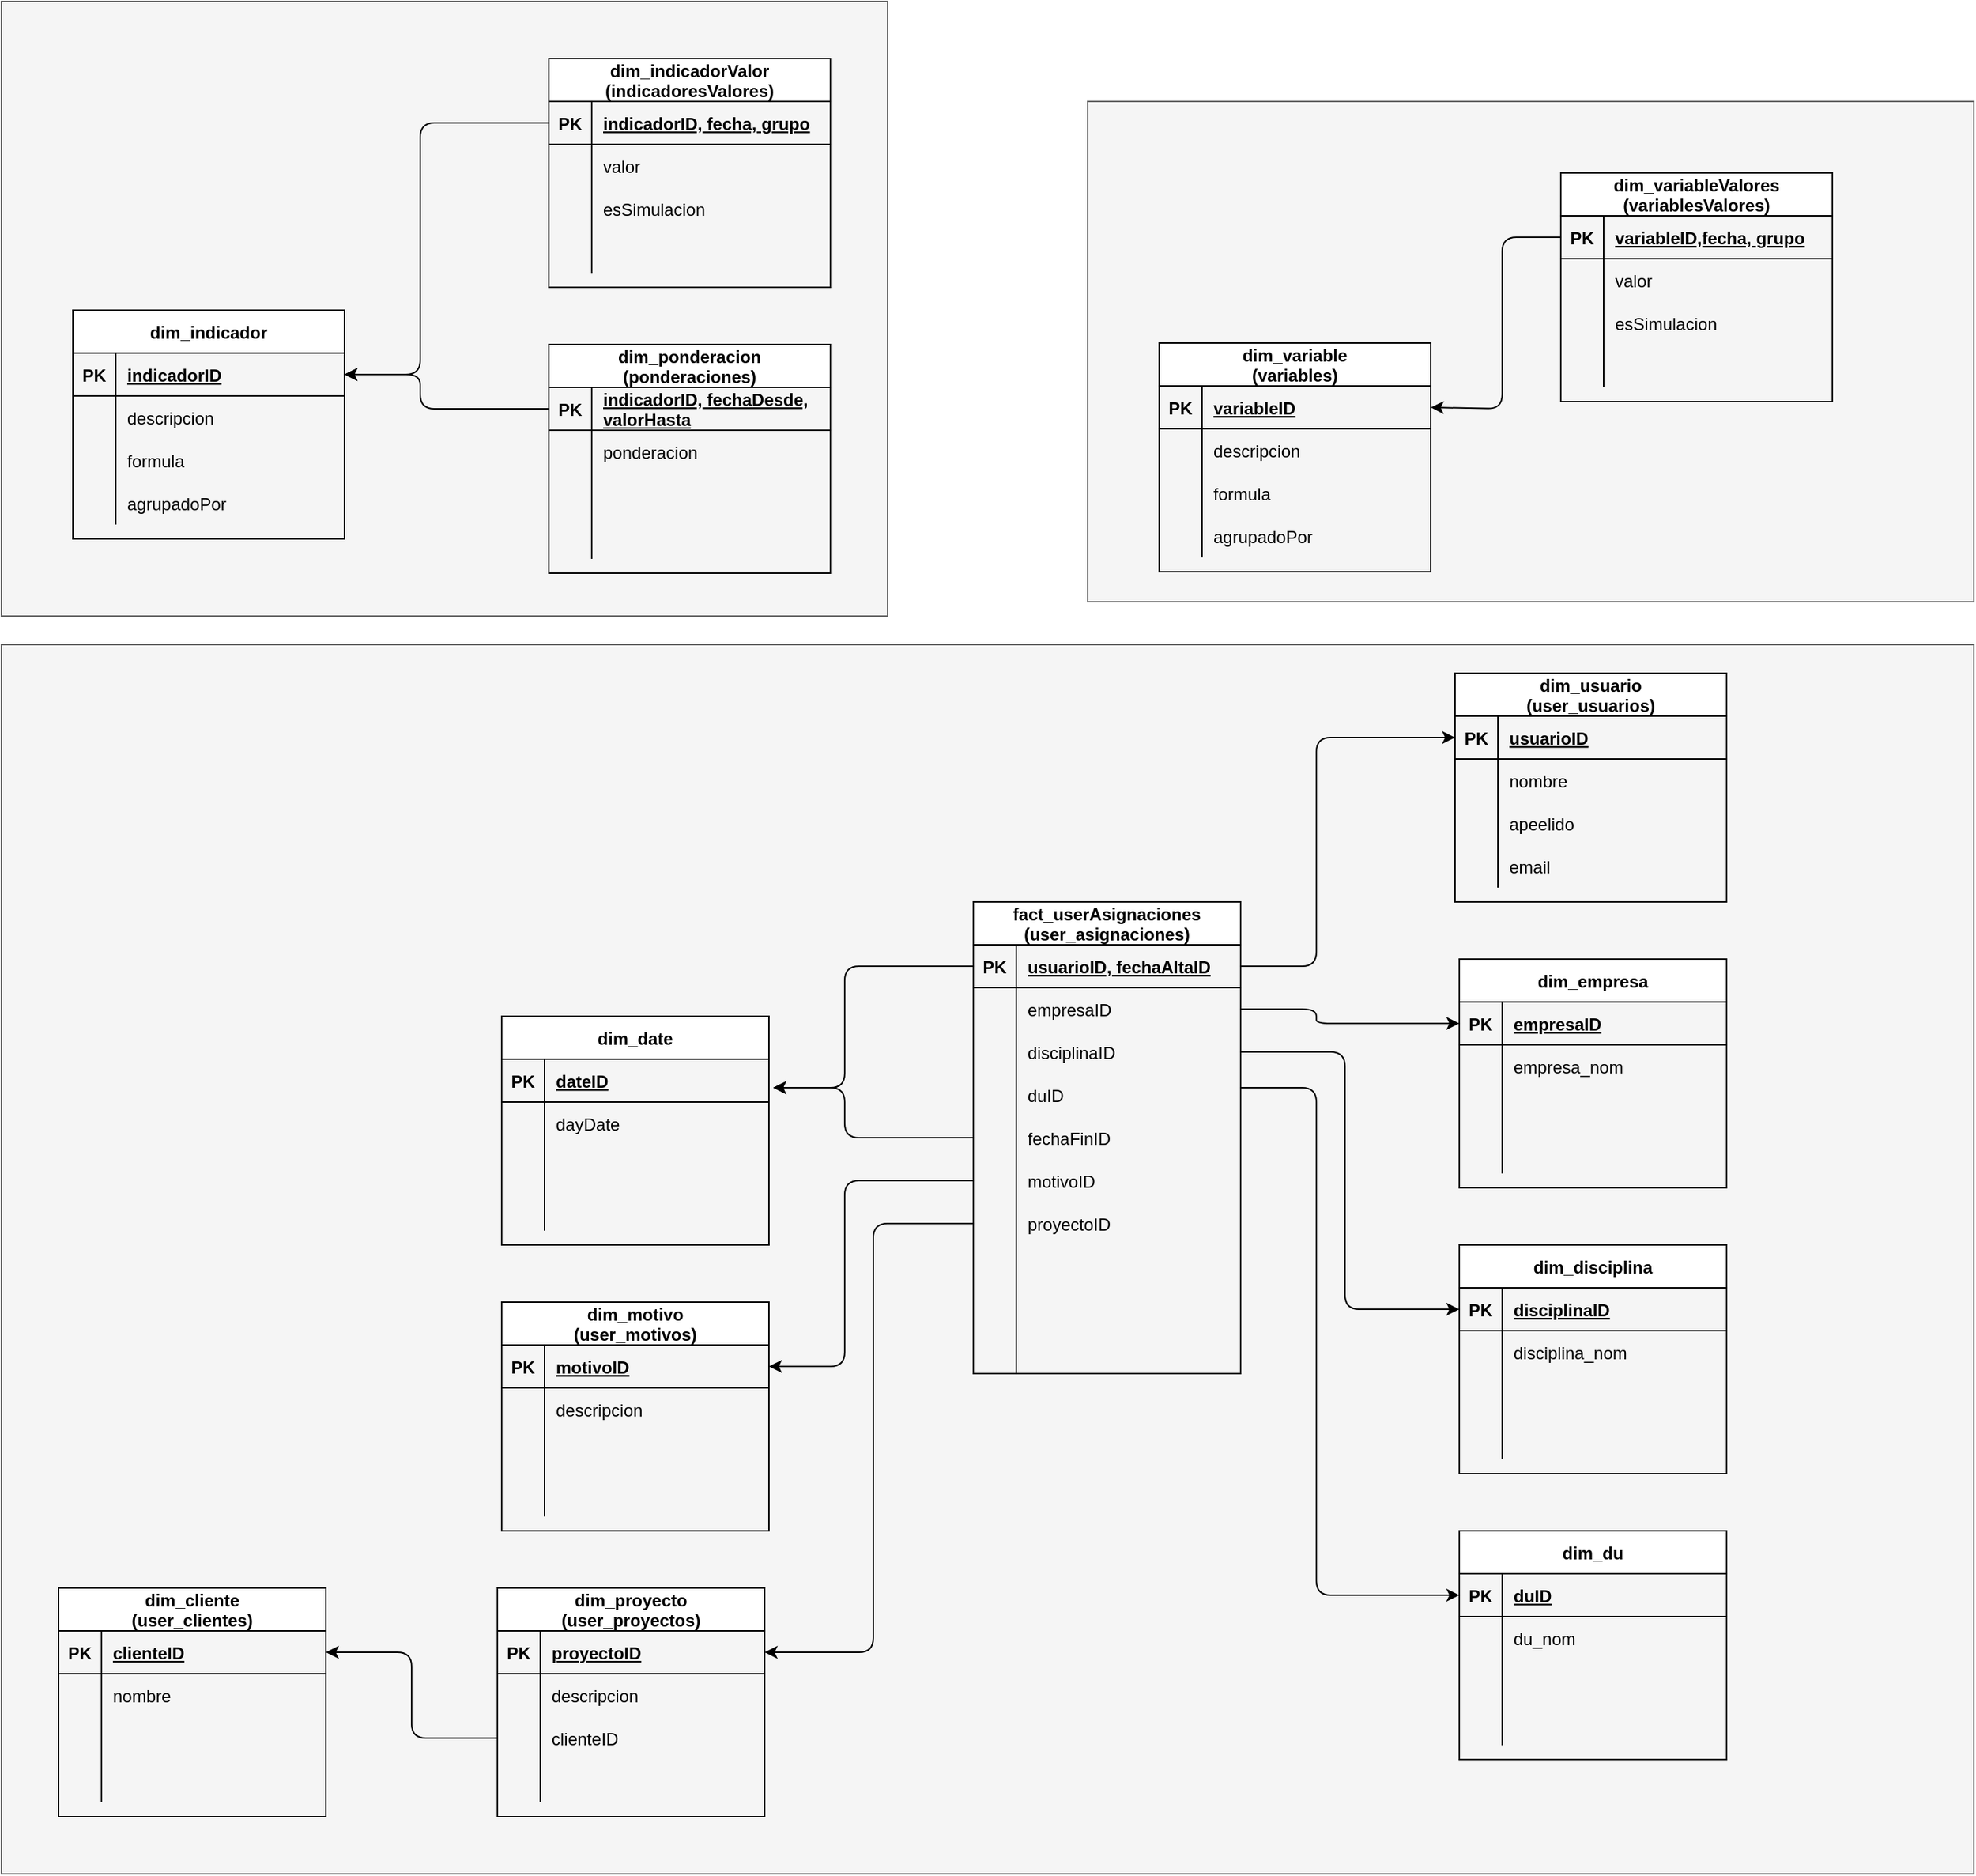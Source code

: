 <mxfile version="14.8.2" type="device" pages="2"><diagram id="C5RBs43oDa-KdzZeNtuy" name="DataModel"><mxGraphModel dx="1483" dy="806" grid="1" gridSize="10" guides="1" tooltips="1" connect="1" arrows="1" fold="1" page="1" pageScale="1" pageWidth="827" pageHeight="1169" math="0" shadow="0"><root><mxCell id="WIyWlLk6GJQsqaUBKTNV-0"/><mxCell id="WIyWlLk6GJQsqaUBKTNV-1" parent="WIyWlLk6GJQsqaUBKTNV-0"/><mxCell id="GADwXvG4UU75byVqxlfC-3" value="" style="rounded=0;whiteSpace=wrap;html=1;fillColor=#f5f5f5;strokeColor=#666666;fontColor=#333333;" vertex="1" parent="WIyWlLk6GJQsqaUBKTNV-1"><mxGeometry x="10" y="540" width="1380" height="860" as="geometry"/></mxCell><mxCell id="GADwXvG4UU75byVqxlfC-2" value="" style="rounded=0;whiteSpace=wrap;html=1;fillColor=#f5f5f5;strokeColor=#666666;fontColor=#333333;" vertex="1" parent="WIyWlLk6GJQsqaUBKTNV-1"><mxGeometry x="770" y="160" width="620" height="350" as="geometry"/></mxCell><mxCell id="GADwXvG4UU75byVqxlfC-1" value="" style="rounded=0;whiteSpace=wrap;html=1;fillColor=#f5f5f5;strokeColor=#666666;fontColor=#333333;" vertex="1" parent="WIyWlLk6GJQsqaUBKTNV-1"><mxGeometry x="10" y="90" width="620" height="430" as="geometry"/></mxCell><mxCell id="jsTi3wgGwwaETb6J4rrw-0" value="dim_indicador" style="shape=table;startSize=30;container=1;collapsible=1;childLayout=tableLayout;fixedRows=1;rowLines=0;fontStyle=1;align=center;resizeLast=1;" vertex="1" parent="WIyWlLk6GJQsqaUBKTNV-1"><mxGeometry x="60" y="306" width="190" height="160" as="geometry"/></mxCell><mxCell id="jsTi3wgGwwaETb6J4rrw-1" value="" style="shape=partialRectangle;collapsible=0;dropTarget=0;pointerEvents=0;fillColor=none;top=0;left=0;bottom=1;right=0;points=[[0,0.5],[1,0.5]];portConstraint=eastwest;" vertex="1" parent="jsTi3wgGwwaETb6J4rrw-0"><mxGeometry y="30" width="190" height="30" as="geometry"/></mxCell><mxCell id="jsTi3wgGwwaETb6J4rrw-2" value="PK" style="shape=partialRectangle;connectable=0;fillColor=none;top=0;left=0;bottom=0;right=0;fontStyle=1;overflow=hidden;" vertex="1" parent="jsTi3wgGwwaETb6J4rrw-1"><mxGeometry width="30" height="30" as="geometry"/></mxCell><mxCell id="jsTi3wgGwwaETb6J4rrw-3" value="indicadorID" style="shape=partialRectangle;connectable=0;fillColor=none;top=0;left=0;bottom=0;right=0;align=left;spacingLeft=6;fontStyle=5;overflow=hidden;" vertex="1" parent="jsTi3wgGwwaETb6J4rrw-1"><mxGeometry x="30" width="160" height="30" as="geometry"/></mxCell><mxCell id="jsTi3wgGwwaETb6J4rrw-4" value="" style="shape=partialRectangle;collapsible=0;dropTarget=0;pointerEvents=0;fillColor=none;top=0;left=0;bottom=0;right=0;points=[[0,0.5],[1,0.5]];portConstraint=eastwest;" vertex="1" parent="jsTi3wgGwwaETb6J4rrw-0"><mxGeometry y="60" width="190" height="30" as="geometry"/></mxCell><mxCell id="jsTi3wgGwwaETb6J4rrw-5" value="" style="shape=partialRectangle;connectable=0;fillColor=none;top=0;left=0;bottom=0;right=0;editable=1;overflow=hidden;" vertex="1" parent="jsTi3wgGwwaETb6J4rrw-4"><mxGeometry width="30" height="30" as="geometry"/></mxCell><mxCell id="jsTi3wgGwwaETb6J4rrw-6" value="descripcion    " style="shape=partialRectangle;connectable=0;fillColor=none;top=0;left=0;bottom=0;right=0;align=left;spacingLeft=6;overflow=hidden;" vertex="1" parent="jsTi3wgGwwaETb6J4rrw-4"><mxGeometry x="30" width="160" height="30" as="geometry"/></mxCell><mxCell id="jsTi3wgGwwaETb6J4rrw-7" value="" style="shape=partialRectangle;collapsible=0;dropTarget=0;pointerEvents=0;fillColor=none;top=0;left=0;bottom=0;right=0;points=[[0,0.5],[1,0.5]];portConstraint=eastwest;" vertex="1" parent="jsTi3wgGwwaETb6J4rrw-0"><mxGeometry y="90" width="190" height="30" as="geometry"/></mxCell><mxCell id="jsTi3wgGwwaETb6J4rrw-8" value="" style="shape=partialRectangle;connectable=0;fillColor=none;top=0;left=0;bottom=0;right=0;editable=1;overflow=hidden;" vertex="1" parent="jsTi3wgGwwaETb6J4rrw-7"><mxGeometry width="30" height="30" as="geometry"/></mxCell><mxCell id="jsTi3wgGwwaETb6J4rrw-9" value="formula" style="shape=partialRectangle;connectable=0;fillColor=none;top=0;left=0;bottom=0;right=0;align=left;spacingLeft=6;overflow=hidden;" vertex="1" parent="jsTi3wgGwwaETb6J4rrw-7"><mxGeometry x="30" width="160" height="30" as="geometry"/></mxCell><mxCell id="jsTi3wgGwwaETb6J4rrw-10" value="" style="shape=partialRectangle;collapsible=0;dropTarget=0;pointerEvents=0;fillColor=none;top=0;left=0;bottom=0;right=0;points=[[0,0.5],[1,0.5]];portConstraint=eastwest;" vertex="1" parent="jsTi3wgGwwaETb6J4rrw-0"><mxGeometry y="120" width="190" height="30" as="geometry"/></mxCell><mxCell id="jsTi3wgGwwaETb6J4rrw-11" value="" style="shape=partialRectangle;connectable=0;fillColor=none;top=0;left=0;bottom=0;right=0;editable=1;overflow=hidden;" vertex="1" parent="jsTi3wgGwwaETb6J4rrw-10"><mxGeometry width="30" height="30" as="geometry"/></mxCell><mxCell id="jsTi3wgGwwaETb6J4rrw-12" value="agrupadoPor" style="shape=partialRectangle;connectable=0;fillColor=none;top=0;left=0;bottom=0;right=0;align=left;spacingLeft=6;overflow=hidden;" vertex="1" parent="jsTi3wgGwwaETb6J4rrw-10"><mxGeometry x="30" width="160" height="30" as="geometry"/></mxCell><mxCell id="jsTi3wgGwwaETb6J4rrw-13" value="dim_indicadorValor&#xA;(indicadoresValores)" style="shape=table;startSize=30;container=1;collapsible=1;childLayout=tableLayout;fixedRows=1;rowLines=0;fontStyle=1;align=center;resizeLast=1;" vertex="1" parent="WIyWlLk6GJQsqaUBKTNV-1"><mxGeometry x="393" y="130" width="197" height="160" as="geometry"/></mxCell><mxCell id="jsTi3wgGwwaETb6J4rrw-14" value="" style="shape=partialRectangle;collapsible=0;dropTarget=0;pointerEvents=0;fillColor=none;top=0;left=0;bottom=1;right=0;points=[[0,0.5],[1,0.5]];portConstraint=eastwest;" vertex="1" parent="jsTi3wgGwwaETb6J4rrw-13"><mxGeometry y="30" width="197" height="30" as="geometry"/></mxCell><mxCell id="jsTi3wgGwwaETb6J4rrw-15" value="PK" style="shape=partialRectangle;connectable=0;fillColor=none;top=0;left=0;bottom=0;right=0;fontStyle=1;overflow=hidden;" vertex="1" parent="jsTi3wgGwwaETb6J4rrw-14"><mxGeometry width="30" height="30" as="geometry"/></mxCell><mxCell id="jsTi3wgGwwaETb6J4rrw-16" value="indicadorID, fecha, grupo" style="shape=partialRectangle;connectable=0;fillColor=none;top=0;left=0;bottom=0;right=0;align=left;spacingLeft=6;fontStyle=5;overflow=hidden;" vertex="1" parent="jsTi3wgGwwaETb6J4rrw-14"><mxGeometry x="30" width="167" height="30" as="geometry"/></mxCell><mxCell id="jsTi3wgGwwaETb6J4rrw-23" value="" style="shape=partialRectangle;collapsible=0;dropTarget=0;pointerEvents=0;fillColor=none;top=0;left=0;bottom=0;right=0;points=[[0,0.5],[1,0.5]];portConstraint=eastwest;" vertex="1" parent="jsTi3wgGwwaETb6J4rrw-13"><mxGeometry y="60" width="197" height="30" as="geometry"/></mxCell><mxCell id="jsTi3wgGwwaETb6J4rrw-24" value="" style="shape=partialRectangle;connectable=0;fillColor=none;top=0;left=0;bottom=0;right=0;editable=1;overflow=hidden;" vertex="1" parent="jsTi3wgGwwaETb6J4rrw-23"><mxGeometry width="30" height="30" as="geometry"/></mxCell><mxCell id="jsTi3wgGwwaETb6J4rrw-25" value="valor" style="shape=partialRectangle;connectable=0;fillColor=none;top=0;left=0;bottom=0;right=0;align=left;spacingLeft=6;overflow=hidden;" vertex="1" parent="jsTi3wgGwwaETb6J4rrw-23"><mxGeometry x="30" width="167" height="30" as="geometry"/></mxCell><mxCell id="jsTi3wgGwwaETb6J4rrw-20" value="" style="shape=partialRectangle;collapsible=0;dropTarget=0;pointerEvents=0;fillColor=none;top=0;left=0;bottom=0;right=0;points=[[0,0.5],[1,0.5]];portConstraint=eastwest;" vertex="1" parent="jsTi3wgGwwaETb6J4rrw-13"><mxGeometry y="90" width="197" height="30" as="geometry"/></mxCell><mxCell id="jsTi3wgGwwaETb6J4rrw-21" value="" style="shape=partialRectangle;connectable=0;fillColor=none;top=0;left=0;bottom=0;right=0;editable=1;overflow=hidden;" vertex="1" parent="jsTi3wgGwwaETb6J4rrw-20"><mxGeometry width="30" height="30" as="geometry"/></mxCell><mxCell id="jsTi3wgGwwaETb6J4rrw-22" value="esSimulacion" style="shape=partialRectangle;connectable=0;fillColor=none;top=0;left=0;bottom=0;right=0;align=left;spacingLeft=6;overflow=hidden;" vertex="1" parent="jsTi3wgGwwaETb6J4rrw-20"><mxGeometry x="30" width="167" height="30" as="geometry"/></mxCell><mxCell id="jsTi3wgGwwaETb6J4rrw-17" value="" style="shape=partialRectangle;collapsible=0;dropTarget=0;pointerEvents=0;fillColor=none;top=0;left=0;bottom=0;right=0;points=[[0,0.5],[1,0.5]];portConstraint=eastwest;" vertex="1" parent="jsTi3wgGwwaETb6J4rrw-13"><mxGeometry y="120" width="197" height="30" as="geometry"/></mxCell><mxCell id="jsTi3wgGwwaETb6J4rrw-18" value="" style="shape=partialRectangle;connectable=0;fillColor=none;top=0;left=0;bottom=0;right=0;editable=1;overflow=hidden;" vertex="1" parent="jsTi3wgGwwaETb6J4rrw-17"><mxGeometry width="30" height="30" as="geometry"/></mxCell><mxCell id="jsTi3wgGwwaETb6J4rrw-19" value="" style="shape=partialRectangle;connectable=0;fillColor=none;top=0;left=0;bottom=0;right=0;align=left;spacingLeft=6;overflow=hidden;" vertex="1" parent="jsTi3wgGwwaETb6J4rrw-17"><mxGeometry x="30" width="167" height="30" as="geometry"/></mxCell><mxCell id="jsTi3wgGwwaETb6J4rrw-36" value="" style="endArrow=classic;html=1;exitX=0;exitY=0.5;exitDx=0;exitDy=0;entryX=1;entryY=0.5;entryDx=0;entryDy=0;" edge="1" parent="WIyWlLk6GJQsqaUBKTNV-1" source="jsTi3wgGwwaETb6J4rrw-14" target="jsTi3wgGwwaETb6J4rrw-1"><mxGeometry width="50" height="50" relative="1" as="geometry"><mxPoint x="23" y="136" as="sourcePoint"/><mxPoint x="-127" y="346" as="targetPoint"/><Array as="points"><mxPoint x="303" y="175"/><mxPoint x="303" y="351"/></Array></mxGeometry></mxCell><mxCell id="jsTi3wgGwwaETb6J4rrw-37" value="dim_ponderacion&#xA;(ponderaciones)" style="shape=table;startSize=30;container=1;collapsible=1;childLayout=tableLayout;fixedRows=1;rowLines=0;fontStyle=1;align=center;resizeLast=1;" vertex="1" parent="WIyWlLk6GJQsqaUBKTNV-1"><mxGeometry x="393" y="330" width="197" height="160" as="geometry"/></mxCell><mxCell id="jsTi3wgGwwaETb6J4rrw-38" value="" style="shape=partialRectangle;collapsible=0;dropTarget=0;pointerEvents=0;fillColor=none;top=0;left=0;bottom=1;right=0;points=[[0,0.5],[1,0.5]];portConstraint=eastwest;" vertex="1" parent="jsTi3wgGwwaETb6J4rrw-37"><mxGeometry y="30" width="197" height="30" as="geometry"/></mxCell><mxCell id="jsTi3wgGwwaETb6J4rrw-39" value="PK" style="shape=partialRectangle;connectable=0;fillColor=none;top=0;left=0;bottom=0;right=0;fontStyle=1;overflow=hidden;" vertex="1" parent="jsTi3wgGwwaETb6J4rrw-38"><mxGeometry width="30" height="30" as="geometry"/></mxCell><mxCell id="jsTi3wgGwwaETb6J4rrw-40" value="indicadorID, fechaDesde, &#xA;valorHasta" style="shape=partialRectangle;connectable=0;fillColor=none;top=0;left=0;bottom=0;right=0;align=left;spacingLeft=6;fontStyle=5;overflow=hidden;" vertex="1" parent="jsTi3wgGwwaETb6J4rrw-38"><mxGeometry x="30" width="167" height="30" as="geometry"/></mxCell><mxCell id="jsTi3wgGwwaETb6J4rrw-44" value="" style="shape=partialRectangle;collapsible=0;dropTarget=0;pointerEvents=0;fillColor=none;top=0;left=0;bottom=0;right=0;points=[[0,0.5],[1,0.5]];portConstraint=eastwest;" vertex="1" parent="jsTi3wgGwwaETb6J4rrw-37"><mxGeometry y="60" width="197" height="30" as="geometry"/></mxCell><mxCell id="jsTi3wgGwwaETb6J4rrw-45" value="" style="shape=partialRectangle;connectable=0;fillColor=none;top=0;left=0;bottom=0;right=0;editable=1;overflow=hidden;" vertex="1" parent="jsTi3wgGwwaETb6J4rrw-44"><mxGeometry width="30" height="30" as="geometry"/></mxCell><mxCell id="jsTi3wgGwwaETb6J4rrw-46" value="ponderacion" style="shape=partialRectangle;connectable=0;fillColor=none;top=0;left=0;bottom=0;right=0;align=left;spacingLeft=6;overflow=hidden;" vertex="1" parent="jsTi3wgGwwaETb6J4rrw-44"><mxGeometry x="30" width="167" height="30" as="geometry"/></mxCell><mxCell id="jsTi3wgGwwaETb6J4rrw-47" value="" style="shape=partialRectangle;collapsible=0;dropTarget=0;pointerEvents=0;fillColor=none;top=0;left=0;bottom=0;right=0;points=[[0,0.5],[1,0.5]];portConstraint=eastwest;" vertex="1" parent="jsTi3wgGwwaETb6J4rrw-37"><mxGeometry y="90" width="197" height="30" as="geometry"/></mxCell><mxCell id="jsTi3wgGwwaETb6J4rrw-48" value="" style="shape=partialRectangle;connectable=0;fillColor=none;top=0;left=0;bottom=0;right=0;editable=1;overflow=hidden;" vertex="1" parent="jsTi3wgGwwaETb6J4rrw-47"><mxGeometry width="30" height="30" as="geometry"/></mxCell><mxCell id="jsTi3wgGwwaETb6J4rrw-49" value="" style="shape=partialRectangle;connectable=0;fillColor=none;top=0;left=0;bottom=0;right=0;align=left;spacingLeft=6;overflow=hidden;" vertex="1" parent="jsTi3wgGwwaETb6J4rrw-47"><mxGeometry x="30" width="167" height="30" as="geometry"/></mxCell><mxCell id="jsTi3wgGwwaETb6J4rrw-41" value="" style="shape=partialRectangle;collapsible=0;dropTarget=0;pointerEvents=0;fillColor=none;top=0;left=0;bottom=0;right=0;points=[[0,0.5],[1,0.5]];portConstraint=eastwest;" vertex="1" parent="jsTi3wgGwwaETb6J4rrw-37"><mxGeometry y="120" width="197" height="30" as="geometry"/></mxCell><mxCell id="jsTi3wgGwwaETb6J4rrw-42" value="" style="shape=partialRectangle;connectable=0;fillColor=none;top=0;left=0;bottom=0;right=0;editable=1;overflow=hidden;" vertex="1" parent="jsTi3wgGwwaETb6J4rrw-41"><mxGeometry width="30" height="30" as="geometry"/></mxCell><mxCell id="jsTi3wgGwwaETb6J4rrw-43" value="" style="shape=partialRectangle;connectable=0;fillColor=none;top=0;left=0;bottom=0;right=0;align=left;spacingLeft=6;overflow=hidden;" vertex="1" parent="jsTi3wgGwwaETb6J4rrw-41"><mxGeometry x="30" width="167" height="30" as="geometry"/></mxCell><mxCell id="jsTi3wgGwwaETb6J4rrw-53" value="" style="endArrow=classic;html=1;exitX=0;exitY=0.5;exitDx=0;exitDy=0;entryX=1;entryY=0.5;entryDx=0;entryDy=0;" edge="1" parent="WIyWlLk6GJQsqaUBKTNV-1" source="jsTi3wgGwwaETb6J4rrw-38" target="jsTi3wgGwwaETb6J4rrw-1"><mxGeometry width="50" height="50" relative="1" as="geometry"><mxPoint x="36" y="141" as="sourcePoint"/><mxPoint x="-7" y="331" as="targetPoint"/><Array as="points"><mxPoint x="303" y="375"/><mxPoint x="303" y="351"/></Array></mxGeometry></mxCell><mxCell id="FCUpEiP4zdkzOW32o243-1" value="fact_userAsignaciones&#xA;(user_asignaciones)" style="shape=table;startSize=30;container=1;collapsible=1;childLayout=tableLayout;fixedRows=1;rowLines=0;fontStyle=1;align=center;resizeLast=1;" vertex="1" parent="WIyWlLk6GJQsqaUBKTNV-1"><mxGeometry x="690" y="720" width="187" height="330" as="geometry"/></mxCell><mxCell id="FCUpEiP4zdkzOW32o243-2" value="" style="shape=partialRectangle;collapsible=0;dropTarget=0;pointerEvents=0;fillColor=none;top=0;left=0;bottom=1;right=0;points=[[0,0.5],[1,0.5]];portConstraint=eastwest;" vertex="1" parent="FCUpEiP4zdkzOW32o243-1"><mxGeometry y="30" width="187" height="30" as="geometry"/></mxCell><mxCell id="FCUpEiP4zdkzOW32o243-3" value="PK" style="shape=partialRectangle;connectable=0;fillColor=none;top=0;left=0;bottom=0;right=0;fontStyle=1;overflow=hidden;" vertex="1" parent="FCUpEiP4zdkzOW32o243-2"><mxGeometry width="30" height="30" as="geometry"/></mxCell><mxCell id="FCUpEiP4zdkzOW32o243-4" value="usuarioID, fechaAltaID" style="shape=partialRectangle;connectable=0;fillColor=none;top=0;left=0;bottom=0;right=0;align=left;spacingLeft=6;fontStyle=5;overflow=hidden;" vertex="1" parent="FCUpEiP4zdkzOW32o243-2"><mxGeometry x="30" width="157" height="30" as="geometry"/></mxCell><mxCell id="FCUpEiP4zdkzOW32o243-5" value="" style="shape=partialRectangle;collapsible=0;dropTarget=0;pointerEvents=0;fillColor=none;top=0;left=0;bottom=0;right=0;points=[[0,0.5],[1,0.5]];portConstraint=eastwest;" vertex="1" parent="FCUpEiP4zdkzOW32o243-1"><mxGeometry y="60" width="187" height="30" as="geometry"/></mxCell><mxCell id="FCUpEiP4zdkzOW32o243-6" value="" style="shape=partialRectangle;connectable=0;fillColor=none;top=0;left=0;bottom=0;right=0;editable=1;overflow=hidden;" vertex="1" parent="FCUpEiP4zdkzOW32o243-5"><mxGeometry width="30" height="30" as="geometry"/></mxCell><mxCell id="FCUpEiP4zdkzOW32o243-7" value="empresaID" style="shape=partialRectangle;connectable=0;fillColor=none;top=0;left=0;bottom=0;right=0;align=left;spacingLeft=6;overflow=hidden;" vertex="1" parent="FCUpEiP4zdkzOW32o243-5"><mxGeometry x="30" width="157" height="30" as="geometry"/></mxCell><mxCell id="FCUpEiP4zdkzOW32o243-8" value="" style="shape=partialRectangle;collapsible=0;dropTarget=0;pointerEvents=0;fillColor=none;top=0;left=0;bottom=0;right=0;points=[[0,0.5],[1,0.5]];portConstraint=eastwest;" vertex="1" parent="FCUpEiP4zdkzOW32o243-1"><mxGeometry y="90" width="187" height="30" as="geometry"/></mxCell><mxCell id="FCUpEiP4zdkzOW32o243-9" value="" style="shape=partialRectangle;connectable=0;fillColor=none;top=0;left=0;bottom=0;right=0;editable=1;overflow=hidden;" vertex="1" parent="FCUpEiP4zdkzOW32o243-8"><mxGeometry width="30" height="30" as="geometry"/></mxCell><mxCell id="FCUpEiP4zdkzOW32o243-10" value="disciplinaID" style="shape=partialRectangle;connectable=0;fillColor=none;top=0;left=0;bottom=0;right=0;align=left;spacingLeft=6;overflow=hidden;" vertex="1" parent="FCUpEiP4zdkzOW32o243-8"><mxGeometry x="30" width="157" height="30" as="geometry"/></mxCell><mxCell id="FCUpEiP4zdkzOW32o243-11" value="" style="shape=partialRectangle;collapsible=0;dropTarget=0;pointerEvents=0;fillColor=none;top=0;left=0;bottom=0;right=0;points=[[0,0.5],[1,0.5]];portConstraint=eastwest;" vertex="1" parent="FCUpEiP4zdkzOW32o243-1"><mxGeometry y="120" width="187" height="30" as="geometry"/></mxCell><mxCell id="FCUpEiP4zdkzOW32o243-12" value="" style="shape=partialRectangle;connectable=0;fillColor=none;top=0;left=0;bottom=0;right=0;editable=1;overflow=hidden;" vertex="1" parent="FCUpEiP4zdkzOW32o243-11"><mxGeometry width="30" height="30" as="geometry"/></mxCell><mxCell id="FCUpEiP4zdkzOW32o243-13" value="duID" style="shape=partialRectangle;connectable=0;fillColor=none;top=0;left=0;bottom=0;right=0;align=left;spacingLeft=6;overflow=hidden;" vertex="1" parent="FCUpEiP4zdkzOW32o243-11"><mxGeometry x="30" width="157" height="30" as="geometry"/></mxCell><mxCell id="2R095rybT36ONELnfQLh-83" value="" style="shape=partialRectangle;collapsible=0;dropTarget=0;pointerEvents=0;fillColor=none;top=0;left=0;bottom=0;right=0;points=[[0,0.5],[1,0.5]];portConstraint=eastwest;" vertex="1" parent="FCUpEiP4zdkzOW32o243-1"><mxGeometry y="150" width="187" height="30" as="geometry"/></mxCell><mxCell id="2R095rybT36ONELnfQLh-84" value="" style="shape=partialRectangle;connectable=0;fillColor=none;top=0;left=0;bottom=0;right=0;editable=1;overflow=hidden;" vertex="1" parent="2R095rybT36ONELnfQLh-83"><mxGeometry width="30" height="30" as="geometry"/></mxCell><mxCell id="2R095rybT36ONELnfQLh-85" value="fechaFinID" style="shape=partialRectangle;connectable=0;fillColor=none;top=0;left=0;bottom=0;right=0;align=left;spacingLeft=6;overflow=hidden;" vertex="1" parent="2R095rybT36ONELnfQLh-83"><mxGeometry x="30" width="157" height="30" as="geometry"/></mxCell><mxCell id="2R095rybT36ONELnfQLh-86" value="" style="shape=partialRectangle;collapsible=0;dropTarget=0;pointerEvents=0;fillColor=none;top=0;left=0;bottom=0;right=0;points=[[0,0.5],[1,0.5]];portConstraint=eastwest;" vertex="1" parent="FCUpEiP4zdkzOW32o243-1"><mxGeometry y="180" width="187" height="30" as="geometry"/></mxCell><mxCell id="2R095rybT36ONELnfQLh-87" value="" style="shape=partialRectangle;connectable=0;fillColor=none;top=0;left=0;bottom=0;right=0;editable=1;overflow=hidden;" vertex="1" parent="2R095rybT36ONELnfQLh-86"><mxGeometry width="30" height="30" as="geometry"/></mxCell><mxCell id="2R095rybT36ONELnfQLh-88" value="motivoID" style="shape=partialRectangle;connectable=0;fillColor=none;top=0;left=0;bottom=0;right=0;align=left;spacingLeft=6;overflow=hidden;" vertex="1" parent="2R095rybT36ONELnfQLh-86"><mxGeometry x="30" width="157" height="30" as="geometry"/></mxCell><mxCell id="2R095rybT36ONELnfQLh-89" value="" style="shape=partialRectangle;collapsible=0;dropTarget=0;pointerEvents=0;fillColor=none;top=0;left=0;bottom=0;right=0;points=[[0,0.5],[1,0.5]];portConstraint=eastwest;" vertex="1" parent="FCUpEiP4zdkzOW32o243-1"><mxGeometry y="210" width="187" height="30" as="geometry"/></mxCell><mxCell id="2R095rybT36ONELnfQLh-90" value="" style="shape=partialRectangle;connectable=0;fillColor=none;top=0;left=0;bottom=0;right=0;editable=1;overflow=hidden;" vertex="1" parent="2R095rybT36ONELnfQLh-89"><mxGeometry width="30" height="30" as="geometry"/></mxCell><mxCell id="2R095rybT36ONELnfQLh-91" value="proyectoID" style="shape=partialRectangle;connectable=0;fillColor=none;top=0;left=0;bottom=0;right=0;align=left;spacingLeft=6;overflow=hidden;" vertex="1" parent="2R095rybT36ONELnfQLh-89"><mxGeometry x="30" width="157" height="30" as="geometry"/></mxCell><mxCell id="2R095rybT36ONELnfQLh-92" value="" style="shape=partialRectangle;collapsible=0;dropTarget=0;pointerEvents=0;fillColor=none;top=0;left=0;bottom=0;right=0;points=[[0,0.5],[1,0.5]];portConstraint=eastwest;" vertex="1" parent="FCUpEiP4zdkzOW32o243-1"><mxGeometry y="240" width="187" height="30" as="geometry"/></mxCell><mxCell id="2R095rybT36ONELnfQLh-93" value="" style="shape=partialRectangle;connectable=0;fillColor=none;top=0;left=0;bottom=0;right=0;editable=1;overflow=hidden;" vertex="1" parent="2R095rybT36ONELnfQLh-92"><mxGeometry width="30" height="30" as="geometry"/></mxCell><mxCell id="2R095rybT36ONELnfQLh-94" value="" style="shape=partialRectangle;connectable=0;fillColor=none;top=0;left=0;bottom=0;right=0;align=left;spacingLeft=6;overflow=hidden;" vertex="1" parent="2R095rybT36ONELnfQLh-92"><mxGeometry x="30" width="157" height="30" as="geometry"/></mxCell><mxCell id="2R095rybT36ONELnfQLh-95" value="" style="shape=partialRectangle;collapsible=0;dropTarget=0;pointerEvents=0;fillColor=none;top=0;left=0;bottom=0;right=0;points=[[0,0.5],[1,0.5]];portConstraint=eastwest;" vertex="1" parent="FCUpEiP4zdkzOW32o243-1"><mxGeometry y="270" width="187" height="30" as="geometry"/></mxCell><mxCell id="2R095rybT36ONELnfQLh-96" value="" style="shape=partialRectangle;connectable=0;fillColor=none;top=0;left=0;bottom=0;right=0;editable=1;overflow=hidden;" vertex="1" parent="2R095rybT36ONELnfQLh-95"><mxGeometry width="30" height="30" as="geometry"/></mxCell><mxCell id="2R095rybT36ONELnfQLh-97" value="" style="shape=partialRectangle;connectable=0;fillColor=none;top=0;left=0;bottom=0;right=0;align=left;spacingLeft=6;overflow=hidden;" vertex="1" parent="2R095rybT36ONELnfQLh-95"><mxGeometry x="30" width="157" height="30" as="geometry"/></mxCell><mxCell id="2R095rybT36ONELnfQLh-98" value="" style="shape=partialRectangle;collapsible=0;dropTarget=0;pointerEvents=0;fillColor=none;top=0;left=0;bottom=0;right=0;points=[[0,0.5],[1,0.5]];portConstraint=eastwest;" vertex="1" parent="FCUpEiP4zdkzOW32o243-1"><mxGeometry y="300" width="187" height="30" as="geometry"/></mxCell><mxCell id="2R095rybT36ONELnfQLh-99" value="" style="shape=partialRectangle;connectable=0;fillColor=none;top=0;left=0;bottom=0;right=0;editable=1;overflow=hidden;" vertex="1" parent="2R095rybT36ONELnfQLh-98"><mxGeometry width="30" height="30" as="geometry"/></mxCell><mxCell id="2R095rybT36ONELnfQLh-100" value="" style="shape=partialRectangle;connectable=0;fillColor=none;top=0;left=0;bottom=0;right=0;align=left;spacingLeft=6;overflow=hidden;" vertex="1" parent="2R095rybT36ONELnfQLh-98"><mxGeometry x="30" width="157" height="30" as="geometry"/></mxCell><mxCell id="FCUpEiP4zdkzOW32o243-14" value="dim_empresa" style="shape=table;startSize=30;container=1;collapsible=1;childLayout=tableLayout;fixedRows=1;rowLines=0;fontStyle=1;align=center;resizeLast=1;" vertex="1" parent="WIyWlLk6GJQsqaUBKTNV-1"><mxGeometry x="1030" y="760" width="187" height="160" as="geometry"/></mxCell><mxCell id="FCUpEiP4zdkzOW32o243-15" value="" style="shape=partialRectangle;collapsible=0;dropTarget=0;pointerEvents=0;fillColor=none;top=0;left=0;bottom=1;right=0;points=[[0,0.5],[1,0.5]];portConstraint=eastwest;" vertex="1" parent="FCUpEiP4zdkzOW32o243-14"><mxGeometry y="30" width="187" height="30" as="geometry"/></mxCell><mxCell id="FCUpEiP4zdkzOW32o243-16" value="PK" style="shape=partialRectangle;connectable=0;fillColor=none;top=0;left=0;bottom=0;right=0;fontStyle=1;overflow=hidden;" vertex="1" parent="FCUpEiP4zdkzOW32o243-15"><mxGeometry width="30" height="30" as="geometry"/></mxCell><mxCell id="FCUpEiP4zdkzOW32o243-17" value="empresaID" style="shape=partialRectangle;connectable=0;fillColor=none;top=0;left=0;bottom=0;right=0;align=left;spacingLeft=6;fontStyle=5;overflow=hidden;" vertex="1" parent="FCUpEiP4zdkzOW32o243-15"><mxGeometry x="30" width="157" height="30" as="geometry"/></mxCell><mxCell id="FCUpEiP4zdkzOW32o243-18" value="" style="shape=partialRectangle;collapsible=0;dropTarget=0;pointerEvents=0;fillColor=none;top=0;left=0;bottom=0;right=0;points=[[0,0.5],[1,0.5]];portConstraint=eastwest;" vertex="1" parent="FCUpEiP4zdkzOW32o243-14"><mxGeometry y="60" width="187" height="30" as="geometry"/></mxCell><mxCell id="FCUpEiP4zdkzOW32o243-19" value="" style="shape=partialRectangle;connectable=0;fillColor=none;top=0;left=0;bottom=0;right=0;editable=1;overflow=hidden;" vertex="1" parent="FCUpEiP4zdkzOW32o243-18"><mxGeometry width="30" height="30" as="geometry"/></mxCell><mxCell id="FCUpEiP4zdkzOW32o243-20" value="empresa_nom" style="shape=partialRectangle;connectable=0;fillColor=none;top=0;left=0;bottom=0;right=0;align=left;spacingLeft=6;overflow=hidden;" vertex="1" parent="FCUpEiP4zdkzOW32o243-18"><mxGeometry x="30" width="157" height="30" as="geometry"/></mxCell><mxCell id="FCUpEiP4zdkzOW32o243-21" value="" style="shape=partialRectangle;collapsible=0;dropTarget=0;pointerEvents=0;fillColor=none;top=0;left=0;bottom=0;right=0;points=[[0,0.5],[1,0.5]];portConstraint=eastwest;" vertex="1" parent="FCUpEiP4zdkzOW32o243-14"><mxGeometry y="90" width="187" height="30" as="geometry"/></mxCell><mxCell id="FCUpEiP4zdkzOW32o243-22" value="" style="shape=partialRectangle;connectable=0;fillColor=none;top=0;left=0;bottom=0;right=0;editable=1;overflow=hidden;" vertex="1" parent="FCUpEiP4zdkzOW32o243-21"><mxGeometry width="30" height="30" as="geometry"/></mxCell><mxCell id="FCUpEiP4zdkzOW32o243-23" value="" style="shape=partialRectangle;connectable=0;fillColor=none;top=0;left=0;bottom=0;right=0;align=left;spacingLeft=6;overflow=hidden;" vertex="1" parent="FCUpEiP4zdkzOW32o243-21"><mxGeometry x="30" width="157" height="30" as="geometry"/></mxCell><mxCell id="FCUpEiP4zdkzOW32o243-24" value="" style="shape=partialRectangle;collapsible=0;dropTarget=0;pointerEvents=0;fillColor=none;top=0;left=0;bottom=0;right=0;points=[[0,0.5],[1,0.5]];portConstraint=eastwest;" vertex="1" parent="FCUpEiP4zdkzOW32o243-14"><mxGeometry y="120" width="187" height="30" as="geometry"/></mxCell><mxCell id="FCUpEiP4zdkzOW32o243-25" value="" style="shape=partialRectangle;connectable=0;fillColor=none;top=0;left=0;bottom=0;right=0;editable=1;overflow=hidden;" vertex="1" parent="FCUpEiP4zdkzOW32o243-24"><mxGeometry width="30" height="30" as="geometry"/></mxCell><mxCell id="FCUpEiP4zdkzOW32o243-26" value="" style="shape=partialRectangle;connectable=0;fillColor=none;top=0;left=0;bottom=0;right=0;align=left;spacingLeft=6;overflow=hidden;" vertex="1" parent="FCUpEiP4zdkzOW32o243-24"><mxGeometry x="30" width="157" height="30" as="geometry"/></mxCell><mxCell id="FCUpEiP4zdkzOW32o243-27" value="dim_disciplina" style="shape=table;startSize=30;container=1;collapsible=1;childLayout=tableLayout;fixedRows=1;rowLines=0;fontStyle=1;align=center;resizeLast=1;" vertex="1" parent="WIyWlLk6GJQsqaUBKTNV-1"><mxGeometry x="1030" y="960" width="187" height="160" as="geometry"/></mxCell><mxCell id="FCUpEiP4zdkzOW32o243-28" value="" style="shape=partialRectangle;collapsible=0;dropTarget=0;pointerEvents=0;fillColor=none;top=0;left=0;bottom=1;right=0;points=[[0,0.5],[1,0.5]];portConstraint=eastwest;" vertex="1" parent="FCUpEiP4zdkzOW32o243-27"><mxGeometry y="30" width="187" height="30" as="geometry"/></mxCell><mxCell id="FCUpEiP4zdkzOW32o243-29" value="PK" style="shape=partialRectangle;connectable=0;fillColor=none;top=0;left=0;bottom=0;right=0;fontStyle=1;overflow=hidden;" vertex="1" parent="FCUpEiP4zdkzOW32o243-28"><mxGeometry width="30" height="30" as="geometry"/></mxCell><mxCell id="FCUpEiP4zdkzOW32o243-30" value="disciplinaID" style="shape=partialRectangle;connectable=0;fillColor=none;top=0;left=0;bottom=0;right=0;align=left;spacingLeft=6;fontStyle=5;overflow=hidden;" vertex="1" parent="FCUpEiP4zdkzOW32o243-28"><mxGeometry x="30" width="157" height="30" as="geometry"/></mxCell><mxCell id="FCUpEiP4zdkzOW32o243-31" value="" style="shape=partialRectangle;collapsible=0;dropTarget=0;pointerEvents=0;fillColor=none;top=0;left=0;bottom=0;right=0;points=[[0,0.5],[1,0.5]];portConstraint=eastwest;" vertex="1" parent="FCUpEiP4zdkzOW32o243-27"><mxGeometry y="60" width="187" height="30" as="geometry"/></mxCell><mxCell id="FCUpEiP4zdkzOW32o243-32" value="" style="shape=partialRectangle;connectable=0;fillColor=none;top=0;left=0;bottom=0;right=0;editable=1;overflow=hidden;" vertex="1" parent="FCUpEiP4zdkzOW32o243-31"><mxGeometry width="30" height="30" as="geometry"/></mxCell><mxCell id="FCUpEiP4zdkzOW32o243-33" value="disciplina_nom" style="shape=partialRectangle;connectable=0;fillColor=none;top=0;left=0;bottom=0;right=0;align=left;spacingLeft=6;overflow=hidden;" vertex="1" parent="FCUpEiP4zdkzOW32o243-31"><mxGeometry x="30" width="157" height="30" as="geometry"/></mxCell><mxCell id="FCUpEiP4zdkzOW32o243-34" value="" style="shape=partialRectangle;collapsible=0;dropTarget=0;pointerEvents=0;fillColor=none;top=0;left=0;bottom=0;right=0;points=[[0,0.5],[1,0.5]];portConstraint=eastwest;" vertex="1" parent="FCUpEiP4zdkzOW32o243-27"><mxGeometry y="90" width="187" height="30" as="geometry"/></mxCell><mxCell id="FCUpEiP4zdkzOW32o243-35" value="" style="shape=partialRectangle;connectable=0;fillColor=none;top=0;left=0;bottom=0;right=0;editable=1;overflow=hidden;" vertex="1" parent="FCUpEiP4zdkzOW32o243-34"><mxGeometry width="30" height="30" as="geometry"/></mxCell><mxCell id="FCUpEiP4zdkzOW32o243-36" value="" style="shape=partialRectangle;connectable=0;fillColor=none;top=0;left=0;bottom=0;right=0;align=left;spacingLeft=6;overflow=hidden;" vertex="1" parent="FCUpEiP4zdkzOW32o243-34"><mxGeometry x="30" width="157" height="30" as="geometry"/></mxCell><mxCell id="FCUpEiP4zdkzOW32o243-37" value="" style="shape=partialRectangle;collapsible=0;dropTarget=0;pointerEvents=0;fillColor=none;top=0;left=0;bottom=0;right=0;points=[[0,0.5],[1,0.5]];portConstraint=eastwest;" vertex="1" parent="FCUpEiP4zdkzOW32o243-27"><mxGeometry y="120" width="187" height="30" as="geometry"/></mxCell><mxCell id="FCUpEiP4zdkzOW32o243-38" value="" style="shape=partialRectangle;connectable=0;fillColor=none;top=0;left=0;bottom=0;right=0;editable=1;overflow=hidden;" vertex="1" parent="FCUpEiP4zdkzOW32o243-37"><mxGeometry width="30" height="30" as="geometry"/></mxCell><mxCell id="FCUpEiP4zdkzOW32o243-39" value="" style="shape=partialRectangle;connectable=0;fillColor=none;top=0;left=0;bottom=0;right=0;align=left;spacingLeft=6;overflow=hidden;" vertex="1" parent="FCUpEiP4zdkzOW32o243-37"><mxGeometry x="30" width="157" height="30" as="geometry"/></mxCell><mxCell id="FCUpEiP4zdkzOW32o243-40" value="dim_du" style="shape=table;startSize=30;container=1;collapsible=1;childLayout=tableLayout;fixedRows=1;rowLines=0;fontStyle=1;align=center;resizeLast=1;" vertex="1" parent="WIyWlLk6GJQsqaUBKTNV-1"><mxGeometry x="1030" y="1160" width="187" height="160" as="geometry"/></mxCell><mxCell id="FCUpEiP4zdkzOW32o243-41" value="" style="shape=partialRectangle;collapsible=0;dropTarget=0;pointerEvents=0;fillColor=none;top=0;left=0;bottom=1;right=0;points=[[0,0.5],[1,0.5]];portConstraint=eastwest;" vertex="1" parent="FCUpEiP4zdkzOW32o243-40"><mxGeometry y="30" width="187" height="30" as="geometry"/></mxCell><mxCell id="FCUpEiP4zdkzOW32o243-42" value="PK" style="shape=partialRectangle;connectable=0;fillColor=none;top=0;left=0;bottom=0;right=0;fontStyle=1;overflow=hidden;" vertex="1" parent="FCUpEiP4zdkzOW32o243-41"><mxGeometry width="30" height="30" as="geometry"/></mxCell><mxCell id="FCUpEiP4zdkzOW32o243-43" value="duID" style="shape=partialRectangle;connectable=0;fillColor=none;top=0;left=0;bottom=0;right=0;align=left;spacingLeft=6;fontStyle=5;overflow=hidden;" vertex="1" parent="FCUpEiP4zdkzOW32o243-41"><mxGeometry x="30" width="157" height="30" as="geometry"/></mxCell><mxCell id="FCUpEiP4zdkzOW32o243-44" value="" style="shape=partialRectangle;collapsible=0;dropTarget=0;pointerEvents=0;fillColor=none;top=0;left=0;bottom=0;right=0;points=[[0,0.5],[1,0.5]];portConstraint=eastwest;" vertex="1" parent="FCUpEiP4zdkzOW32o243-40"><mxGeometry y="60" width="187" height="30" as="geometry"/></mxCell><mxCell id="FCUpEiP4zdkzOW32o243-45" value="" style="shape=partialRectangle;connectable=0;fillColor=none;top=0;left=0;bottom=0;right=0;editable=1;overflow=hidden;" vertex="1" parent="FCUpEiP4zdkzOW32o243-44"><mxGeometry width="30" height="30" as="geometry"/></mxCell><mxCell id="FCUpEiP4zdkzOW32o243-46" value="du_nom" style="shape=partialRectangle;connectable=0;fillColor=none;top=0;left=0;bottom=0;right=0;align=left;spacingLeft=6;overflow=hidden;" vertex="1" parent="FCUpEiP4zdkzOW32o243-44"><mxGeometry x="30" width="157" height="30" as="geometry"/></mxCell><mxCell id="FCUpEiP4zdkzOW32o243-47" value="" style="shape=partialRectangle;collapsible=0;dropTarget=0;pointerEvents=0;fillColor=none;top=0;left=0;bottom=0;right=0;points=[[0,0.5],[1,0.5]];portConstraint=eastwest;" vertex="1" parent="FCUpEiP4zdkzOW32o243-40"><mxGeometry y="90" width="187" height="30" as="geometry"/></mxCell><mxCell id="FCUpEiP4zdkzOW32o243-48" value="" style="shape=partialRectangle;connectable=0;fillColor=none;top=0;left=0;bottom=0;right=0;editable=1;overflow=hidden;" vertex="1" parent="FCUpEiP4zdkzOW32o243-47"><mxGeometry width="30" height="30" as="geometry"/></mxCell><mxCell id="FCUpEiP4zdkzOW32o243-49" value="" style="shape=partialRectangle;connectable=0;fillColor=none;top=0;left=0;bottom=0;right=0;align=left;spacingLeft=6;overflow=hidden;" vertex="1" parent="FCUpEiP4zdkzOW32o243-47"><mxGeometry x="30" width="157" height="30" as="geometry"/></mxCell><mxCell id="FCUpEiP4zdkzOW32o243-50" value="" style="shape=partialRectangle;collapsible=0;dropTarget=0;pointerEvents=0;fillColor=none;top=0;left=0;bottom=0;right=0;points=[[0,0.5],[1,0.5]];portConstraint=eastwest;" vertex="1" parent="FCUpEiP4zdkzOW32o243-40"><mxGeometry y="120" width="187" height="30" as="geometry"/></mxCell><mxCell id="FCUpEiP4zdkzOW32o243-51" value="" style="shape=partialRectangle;connectable=0;fillColor=none;top=0;left=0;bottom=0;right=0;editable=1;overflow=hidden;" vertex="1" parent="FCUpEiP4zdkzOW32o243-50"><mxGeometry width="30" height="30" as="geometry"/></mxCell><mxCell id="FCUpEiP4zdkzOW32o243-52" value="" style="shape=partialRectangle;connectable=0;fillColor=none;top=0;left=0;bottom=0;right=0;align=left;spacingLeft=6;overflow=hidden;" vertex="1" parent="FCUpEiP4zdkzOW32o243-50"><mxGeometry x="30" width="157" height="30" as="geometry"/></mxCell><mxCell id="FCUpEiP4zdkzOW32o243-53" value="dim_date" style="shape=table;startSize=30;container=1;collapsible=1;childLayout=tableLayout;fixedRows=1;rowLines=0;fontStyle=1;align=center;resizeLast=1;" vertex="1" parent="WIyWlLk6GJQsqaUBKTNV-1"><mxGeometry x="360" y="800" width="187" height="160" as="geometry"/></mxCell><mxCell id="FCUpEiP4zdkzOW32o243-54" value="" style="shape=partialRectangle;collapsible=0;dropTarget=0;pointerEvents=0;fillColor=none;top=0;left=0;bottom=1;right=0;points=[[0,0.5],[1,0.5]];portConstraint=eastwest;" vertex="1" parent="FCUpEiP4zdkzOW32o243-53"><mxGeometry y="30" width="187" height="30" as="geometry"/></mxCell><mxCell id="FCUpEiP4zdkzOW32o243-55" value="PK" style="shape=partialRectangle;connectable=0;fillColor=none;top=0;left=0;bottom=0;right=0;fontStyle=1;overflow=hidden;" vertex="1" parent="FCUpEiP4zdkzOW32o243-54"><mxGeometry width="30" height="30" as="geometry"/></mxCell><mxCell id="FCUpEiP4zdkzOW32o243-56" value="dateID" style="shape=partialRectangle;connectable=0;fillColor=none;top=0;left=0;bottom=0;right=0;align=left;spacingLeft=6;fontStyle=5;overflow=hidden;" vertex="1" parent="FCUpEiP4zdkzOW32o243-54"><mxGeometry x="30" width="157" height="30" as="geometry"/></mxCell><mxCell id="FCUpEiP4zdkzOW32o243-57" value="" style="shape=partialRectangle;collapsible=0;dropTarget=0;pointerEvents=0;fillColor=none;top=0;left=0;bottom=0;right=0;points=[[0,0.5],[1,0.5]];portConstraint=eastwest;" vertex="1" parent="FCUpEiP4zdkzOW32o243-53"><mxGeometry y="60" width="187" height="30" as="geometry"/></mxCell><mxCell id="FCUpEiP4zdkzOW32o243-58" value="" style="shape=partialRectangle;connectable=0;fillColor=none;top=0;left=0;bottom=0;right=0;editable=1;overflow=hidden;" vertex="1" parent="FCUpEiP4zdkzOW32o243-57"><mxGeometry width="30" height="30" as="geometry"/></mxCell><mxCell id="FCUpEiP4zdkzOW32o243-59" value="dayDate" style="shape=partialRectangle;connectable=0;fillColor=none;top=0;left=0;bottom=0;right=0;align=left;spacingLeft=6;overflow=hidden;" vertex="1" parent="FCUpEiP4zdkzOW32o243-57"><mxGeometry x="30" width="157" height="30" as="geometry"/></mxCell><mxCell id="FCUpEiP4zdkzOW32o243-60" value="" style="shape=partialRectangle;collapsible=0;dropTarget=0;pointerEvents=0;fillColor=none;top=0;left=0;bottom=0;right=0;points=[[0,0.5],[1,0.5]];portConstraint=eastwest;" vertex="1" parent="FCUpEiP4zdkzOW32o243-53"><mxGeometry y="90" width="187" height="30" as="geometry"/></mxCell><mxCell id="FCUpEiP4zdkzOW32o243-61" value="" style="shape=partialRectangle;connectable=0;fillColor=none;top=0;left=0;bottom=0;right=0;editable=1;overflow=hidden;" vertex="1" parent="FCUpEiP4zdkzOW32o243-60"><mxGeometry width="30" height="30" as="geometry"/></mxCell><mxCell id="FCUpEiP4zdkzOW32o243-62" value="" style="shape=partialRectangle;connectable=0;fillColor=none;top=0;left=0;bottom=0;right=0;align=left;spacingLeft=6;overflow=hidden;" vertex="1" parent="FCUpEiP4zdkzOW32o243-60"><mxGeometry x="30" width="157" height="30" as="geometry"/></mxCell><mxCell id="FCUpEiP4zdkzOW32o243-63" value="" style="shape=partialRectangle;collapsible=0;dropTarget=0;pointerEvents=0;fillColor=none;top=0;left=0;bottom=0;right=0;points=[[0,0.5],[1,0.5]];portConstraint=eastwest;" vertex="1" parent="FCUpEiP4zdkzOW32o243-53"><mxGeometry y="120" width="187" height="30" as="geometry"/></mxCell><mxCell id="FCUpEiP4zdkzOW32o243-64" value="" style="shape=partialRectangle;connectable=0;fillColor=none;top=0;left=0;bottom=0;right=0;editable=1;overflow=hidden;" vertex="1" parent="FCUpEiP4zdkzOW32o243-63"><mxGeometry width="30" height="30" as="geometry"/></mxCell><mxCell id="FCUpEiP4zdkzOW32o243-65" value="" style="shape=partialRectangle;connectable=0;fillColor=none;top=0;left=0;bottom=0;right=0;align=left;spacingLeft=6;overflow=hidden;" vertex="1" parent="FCUpEiP4zdkzOW32o243-63"><mxGeometry x="30" width="157" height="30" as="geometry"/></mxCell><mxCell id="FCUpEiP4zdkzOW32o243-66" value="dim_motivo &#xA;(user_motivos)" style="shape=table;startSize=30;container=1;collapsible=1;childLayout=tableLayout;fixedRows=1;rowLines=0;fontStyle=1;align=center;resizeLast=1;" vertex="1" parent="WIyWlLk6GJQsqaUBKTNV-1"><mxGeometry x="360" y="1000" width="187" height="160" as="geometry"/></mxCell><mxCell id="FCUpEiP4zdkzOW32o243-67" value="" style="shape=partialRectangle;collapsible=0;dropTarget=0;pointerEvents=0;fillColor=none;top=0;left=0;bottom=1;right=0;points=[[0,0.5],[1,0.5]];portConstraint=eastwest;" vertex="1" parent="FCUpEiP4zdkzOW32o243-66"><mxGeometry y="30" width="187" height="30" as="geometry"/></mxCell><mxCell id="FCUpEiP4zdkzOW32o243-68" value="PK" style="shape=partialRectangle;connectable=0;fillColor=none;top=0;left=0;bottom=0;right=0;fontStyle=1;overflow=hidden;" vertex="1" parent="FCUpEiP4zdkzOW32o243-67"><mxGeometry width="30" height="30" as="geometry"/></mxCell><mxCell id="FCUpEiP4zdkzOW32o243-69" value="motivoID" style="shape=partialRectangle;connectable=0;fillColor=none;top=0;left=0;bottom=0;right=0;align=left;spacingLeft=6;fontStyle=5;overflow=hidden;" vertex="1" parent="FCUpEiP4zdkzOW32o243-67"><mxGeometry x="30" width="157" height="30" as="geometry"/></mxCell><mxCell id="FCUpEiP4zdkzOW32o243-70" value="" style="shape=partialRectangle;collapsible=0;dropTarget=0;pointerEvents=0;fillColor=none;top=0;left=0;bottom=0;right=0;points=[[0,0.5],[1,0.5]];portConstraint=eastwest;" vertex="1" parent="FCUpEiP4zdkzOW32o243-66"><mxGeometry y="60" width="187" height="30" as="geometry"/></mxCell><mxCell id="FCUpEiP4zdkzOW32o243-71" value="" style="shape=partialRectangle;connectable=0;fillColor=none;top=0;left=0;bottom=0;right=0;editable=1;overflow=hidden;" vertex="1" parent="FCUpEiP4zdkzOW32o243-70"><mxGeometry width="30" height="30" as="geometry"/></mxCell><mxCell id="FCUpEiP4zdkzOW32o243-72" value="descripcion" style="shape=partialRectangle;connectable=0;fillColor=none;top=0;left=0;bottom=0;right=0;align=left;spacingLeft=6;overflow=hidden;" vertex="1" parent="FCUpEiP4zdkzOW32o243-70"><mxGeometry x="30" width="157" height="30" as="geometry"/></mxCell><mxCell id="FCUpEiP4zdkzOW32o243-73" value="" style="shape=partialRectangle;collapsible=0;dropTarget=0;pointerEvents=0;fillColor=none;top=0;left=0;bottom=0;right=0;points=[[0,0.5],[1,0.5]];portConstraint=eastwest;" vertex="1" parent="FCUpEiP4zdkzOW32o243-66"><mxGeometry y="90" width="187" height="30" as="geometry"/></mxCell><mxCell id="FCUpEiP4zdkzOW32o243-74" value="" style="shape=partialRectangle;connectable=0;fillColor=none;top=0;left=0;bottom=0;right=0;editable=1;overflow=hidden;" vertex="1" parent="FCUpEiP4zdkzOW32o243-73"><mxGeometry width="30" height="30" as="geometry"/></mxCell><mxCell id="FCUpEiP4zdkzOW32o243-75" value="" style="shape=partialRectangle;connectable=0;fillColor=none;top=0;left=0;bottom=0;right=0;align=left;spacingLeft=6;overflow=hidden;" vertex="1" parent="FCUpEiP4zdkzOW32o243-73"><mxGeometry x="30" width="157" height="30" as="geometry"/></mxCell><mxCell id="FCUpEiP4zdkzOW32o243-76" value="" style="shape=partialRectangle;collapsible=0;dropTarget=0;pointerEvents=0;fillColor=none;top=0;left=0;bottom=0;right=0;points=[[0,0.5],[1,0.5]];portConstraint=eastwest;" vertex="1" parent="FCUpEiP4zdkzOW32o243-66"><mxGeometry y="120" width="187" height="30" as="geometry"/></mxCell><mxCell id="FCUpEiP4zdkzOW32o243-77" value="" style="shape=partialRectangle;connectable=0;fillColor=none;top=0;left=0;bottom=0;right=0;editable=1;overflow=hidden;" vertex="1" parent="FCUpEiP4zdkzOW32o243-76"><mxGeometry width="30" height="30" as="geometry"/></mxCell><mxCell id="FCUpEiP4zdkzOW32o243-78" value="" style="shape=partialRectangle;connectable=0;fillColor=none;top=0;left=0;bottom=0;right=0;align=left;spacingLeft=6;overflow=hidden;" vertex="1" parent="FCUpEiP4zdkzOW32o243-76"><mxGeometry x="30" width="157" height="30" as="geometry"/></mxCell><mxCell id="FCUpEiP4zdkzOW32o243-79" value="dim_proyecto &#xA;(user_proyectos)" style="shape=table;startSize=30;container=1;collapsible=1;childLayout=tableLayout;fixedRows=1;rowLines=0;fontStyle=1;align=center;resizeLast=1;" vertex="1" parent="WIyWlLk6GJQsqaUBKTNV-1"><mxGeometry x="357" y="1200" width="187" height="160" as="geometry"/></mxCell><mxCell id="FCUpEiP4zdkzOW32o243-80" value="" style="shape=partialRectangle;collapsible=0;dropTarget=0;pointerEvents=0;fillColor=none;top=0;left=0;bottom=1;right=0;points=[[0,0.5],[1,0.5]];portConstraint=eastwest;" vertex="1" parent="FCUpEiP4zdkzOW32o243-79"><mxGeometry y="30" width="187" height="30" as="geometry"/></mxCell><mxCell id="FCUpEiP4zdkzOW32o243-81" value="PK" style="shape=partialRectangle;connectable=0;fillColor=none;top=0;left=0;bottom=0;right=0;fontStyle=1;overflow=hidden;" vertex="1" parent="FCUpEiP4zdkzOW32o243-80"><mxGeometry width="30" height="30" as="geometry"/></mxCell><mxCell id="FCUpEiP4zdkzOW32o243-82" value="proyectoID" style="shape=partialRectangle;connectable=0;fillColor=none;top=0;left=0;bottom=0;right=0;align=left;spacingLeft=6;fontStyle=5;overflow=hidden;" vertex="1" parent="FCUpEiP4zdkzOW32o243-80"><mxGeometry x="30" width="157" height="30" as="geometry"/></mxCell><mxCell id="FCUpEiP4zdkzOW32o243-83" value="" style="shape=partialRectangle;collapsible=0;dropTarget=0;pointerEvents=0;fillColor=none;top=0;left=0;bottom=0;right=0;points=[[0,0.5],[1,0.5]];portConstraint=eastwest;" vertex="1" parent="FCUpEiP4zdkzOW32o243-79"><mxGeometry y="60" width="187" height="30" as="geometry"/></mxCell><mxCell id="FCUpEiP4zdkzOW32o243-84" value="" style="shape=partialRectangle;connectable=0;fillColor=none;top=0;left=0;bottom=0;right=0;editable=1;overflow=hidden;" vertex="1" parent="FCUpEiP4zdkzOW32o243-83"><mxGeometry width="30" height="30" as="geometry"/></mxCell><mxCell id="FCUpEiP4zdkzOW32o243-85" value="descripcion" style="shape=partialRectangle;connectable=0;fillColor=none;top=0;left=0;bottom=0;right=0;align=left;spacingLeft=6;overflow=hidden;" vertex="1" parent="FCUpEiP4zdkzOW32o243-83"><mxGeometry x="30" width="157" height="30" as="geometry"/></mxCell><mxCell id="FCUpEiP4zdkzOW32o243-86" value="" style="shape=partialRectangle;collapsible=0;dropTarget=0;pointerEvents=0;fillColor=none;top=0;left=0;bottom=0;right=0;points=[[0,0.5],[1,0.5]];portConstraint=eastwest;" vertex="1" parent="FCUpEiP4zdkzOW32o243-79"><mxGeometry y="90" width="187" height="30" as="geometry"/></mxCell><mxCell id="FCUpEiP4zdkzOW32o243-87" value="" style="shape=partialRectangle;connectable=0;fillColor=none;top=0;left=0;bottom=0;right=0;editable=1;overflow=hidden;" vertex="1" parent="FCUpEiP4zdkzOW32o243-86"><mxGeometry width="30" height="30" as="geometry"/></mxCell><mxCell id="FCUpEiP4zdkzOW32o243-88" value="clienteID" style="shape=partialRectangle;connectable=0;fillColor=none;top=0;left=0;bottom=0;right=0;align=left;spacingLeft=6;overflow=hidden;" vertex="1" parent="FCUpEiP4zdkzOW32o243-86"><mxGeometry x="30" width="157" height="30" as="geometry"/></mxCell><mxCell id="FCUpEiP4zdkzOW32o243-89" value="" style="shape=partialRectangle;collapsible=0;dropTarget=0;pointerEvents=0;fillColor=none;top=0;left=0;bottom=0;right=0;points=[[0,0.5],[1,0.5]];portConstraint=eastwest;" vertex="1" parent="FCUpEiP4zdkzOW32o243-79"><mxGeometry y="120" width="187" height="30" as="geometry"/></mxCell><mxCell id="FCUpEiP4zdkzOW32o243-90" value="" style="shape=partialRectangle;connectable=0;fillColor=none;top=0;left=0;bottom=0;right=0;editable=1;overflow=hidden;" vertex="1" parent="FCUpEiP4zdkzOW32o243-89"><mxGeometry width="30" height="30" as="geometry"/></mxCell><mxCell id="FCUpEiP4zdkzOW32o243-91" value="" style="shape=partialRectangle;connectable=0;fillColor=none;top=0;left=0;bottom=0;right=0;align=left;spacingLeft=6;overflow=hidden;" vertex="1" parent="FCUpEiP4zdkzOW32o243-89"><mxGeometry x="30" width="157" height="30" as="geometry"/></mxCell><mxCell id="FCUpEiP4zdkzOW32o243-102" value="dim_cliente &#xA;(user_clientes)" style="shape=table;startSize=30;container=1;collapsible=1;childLayout=tableLayout;fixedRows=1;rowLines=0;fontStyle=1;align=center;resizeLast=1;" vertex="1" parent="WIyWlLk6GJQsqaUBKTNV-1"><mxGeometry x="50" y="1200" width="187" height="160" as="geometry"/></mxCell><mxCell id="FCUpEiP4zdkzOW32o243-103" value="" style="shape=partialRectangle;collapsible=0;dropTarget=0;pointerEvents=0;fillColor=none;top=0;left=0;bottom=1;right=0;points=[[0,0.5],[1,0.5]];portConstraint=eastwest;" vertex="1" parent="FCUpEiP4zdkzOW32o243-102"><mxGeometry y="30" width="187" height="30" as="geometry"/></mxCell><mxCell id="FCUpEiP4zdkzOW32o243-104" value="PK" style="shape=partialRectangle;connectable=0;fillColor=none;top=0;left=0;bottom=0;right=0;fontStyle=1;overflow=hidden;" vertex="1" parent="FCUpEiP4zdkzOW32o243-103"><mxGeometry width="30" height="30" as="geometry"/></mxCell><mxCell id="FCUpEiP4zdkzOW32o243-105" value="clienteID" style="shape=partialRectangle;connectable=0;fillColor=none;top=0;left=0;bottom=0;right=0;align=left;spacingLeft=6;fontStyle=5;overflow=hidden;" vertex="1" parent="FCUpEiP4zdkzOW32o243-103"><mxGeometry x="30" width="157" height="30" as="geometry"/></mxCell><mxCell id="FCUpEiP4zdkzOW32o243-106" value="" style="shape=partialRectangle;collapsible=0;dropTarget=0;pointerEvents=0;fillColor=none;top=0;left=0;bottom=0;right=0;points=[[0,0.5],[1,0.5]];portConstraint=eastwest;" vertex="1" parent="FCUpEiP4zdkzOW32o243-102"><mxGeometry y="60" width="187" height="30" as="geometry"/></mxCell><mxCell id="FCUpEiP4zdkzOW32o243-107" value="" style="shape=partialRectangle;connectable=0;fillColor=none;top=0;left=0;bottom=0;right=0;editable=1;overflow=hidden;" vertex="1" parent="FCUpEiP4zdkzOW32o243-106"><mxGeometry width="30" height="30" as="geometry"/></mxCell><mxCell id="FCUpEiP4zdkzOW32o243-108" value="nombre" style="shape=partialRectangle;connectable=0;fillColor=none;top=0;left=0;bottom=0;right=0;align=left;spacingLeft=6;overflow=hidden;" vertex="1" parent="FCUpEiP4zdkzOW32o243-106"><mxGeometry x="30" width="157" height="30" as="geometry"/></mxCell><mxCell id="FCUpEiP4zdkzOW32o243-109" value="" style="shape=partialRectangle;collapsible=0;dropTarget=0;pointerEvents=0;fillColor=none;top=0;left=0;bottom=0;right=0;points=[[0,0.5],[1,0.5]];portConstraint=eastwest;" vertex="1" parent="FCUpEiP4zdkzOW32o243-102"><mxGeometry y="90" width="187" height="30" as="geometry"/></mxCell><mxCell id="FCUpEiP4zdkzOW32o243-110" value="" style="shape=partialRectangle;connectable=0;fillColor=none;top=0;left=0;bottom=0;right=0;editable=1;overflow=hidden;" vertex="1" parent="FCUpEiP4zdkzOW32o243-109"><mxGeometry width="30" height="30" as="geometry"/></mxCell><mxCell id="FCUpEiP4zdkzOW32o243-111" value="" style="shape=partialRectangle;connectable=0;fillColor=none;top=0;left=0;bottom=0;right=0;align=left;spacingLeft=6;overflow=hidden;" vertex="1" parent="FCUpEiP4zdkzOW32o243-109"><mxGeometry x="30" width="157" height="30" as="geometry"/></mxCell><mxCell id="FCUpEiP4zdkzOW32o243-112" value="" style="shape=partialRectangle;collapsible=0;dropTarget=0;pointerEvents=0;fillColor=none;top=0;left=0;bottom=0;right=0;points=[[0,0.5],[1,0.5]];portConstraint=eastwest;" vertex="1" parent="FCUpEiP4zdkzOW32o243-102"><mxGeometry y="120" width="187" height="30" as="geometry"/></mxCell><mxCell id="FCUpEiP4zdkzOW32o243-113" value="" style="shape=partialRectangle;connectable=0;fillColor=none;top=0;left=0;bottom=0;right=0;editable=1;overflow=hidden;" vertex="1" parent="FCUpEiP4zdkzOW32o243-112"><mxGeometry width="30" height="30" as="geometry"/></mxCell><mxCell id="FCUpEiP4zdkzOW32o243-114" value="" style="shape=partialRectangle;connectable=0;fillColor=none;top=0;left=0;bottom=0;right=0;align=left;spacingLeft=6;overflow=hidden;" vertex="1" parent="FCUpEiP4zdkzOW32o243-112"><mxGeometry x="30" width="157" height="30" as="geometry"/></mxCell><mxCell id="FCUpEiP4zdkzOW32o243-115" value="" style="endArrow=classic;html=1;exitX=0;exitY=0.5;exitDx=0;exitDy=0;" edge="1" parent="WIyWlLk6GJQsqaUBKTNV-1" source="FCUpEiP4zdkzOW32o243-86"><mxGeometry width="50" height="50" relative="1" as="geometry"><mxPoint x="400" y="1284" as="sourcePoint"/><mxPoint x="237" y="1245" as="targetPoint"/><Array as="points"><mxPoint x="297" y="1305"/><mxPoint x="297" y="1245"/></Array></mxGeometry></mxCell><mxCell id="FCUpEiP4zdkzOW32o243-116" value="" style="endArrow=classic;html=1;entryX=1;entryY=0.5;entryDx=0;entryDy=0;exitX=0;exitY=0.5;exitDx=0;exitDy=0;" edge="1" parent="WIyWlLk6GJQsqaUBKTNV-1" source="2R095rybT36ONELnfQLh-89" target="FCUpEiP4zdkzOW32o243-80"><mxGeometry width="50" height="50" relative="1" as="geometry"><mxPoint x="690" y="1010" as="sourcePoint"/><mxPoint x="560" y="1045" as="targetPoint"/><Array as="points"><mxPoint x="620" y="945"/><mxPoint x="620" y="1245"/></Array></mxGeometry></mxCell><mxCell id="FCUpEiP4zdkzOW32o243-117" value="" style="endArrow=classic;html=1;exitX=0;exitY=0.5;exitDx=0;exitDy=0;" edge="1" parent="WIyWlLk6GJQsqaUBKTNV-1" source="FCUpEiP4zdkzOW32o243-2"><mxGeometry width="50" height="50" relative="1" as="geometry"><mxPoint x="690" y="920" as="sourcePoint"/><mxPoint x="550" y="850" as="targetPoint"/><Array as="points"><mxPoint x="600" y="765"/><mxPoint x="600" y="850"/></Array></mxGeometry></mxCell><mxCell id="FCUpEiP4zdkzOW32o243-118" value="" style="endArrow=classic;html=1;exitX=0;exitY=0.5;exitDx=0;exitDy=0;" edge="1" parent="WIyWlLk6GJQsqaUBKTNV-1" source="2R095rybT36ONELnfQLh-83"><mxGeometry width="50" height="50" relative="1" as="geometry"><mxPoint x="690" y="950" as="sourcePoint"/><mxPoint x="550" y="850" as="targetPoint"/><Array as="points"><mxPoint x="600" y="885"/><mxPoint x="600" y="850"/></Array></mxGeometry></mxCell><mxCell id="FCUpEiP4zdkzOW32o243-119" value="" style="endArrow=classic;html=1;entryX=1;entryY=0.5;entryDx=0;entryDy=0;exitX=0;exitY=0.5;exitDx=0;exitDy=0;" edge="1" parent="WIyWlLk6GJQsqaUBKTNV-1" source="2R095rybT36ONELnfQLh-86" target="FCUpEiP4zdkzOW32o243-67"><mxGeometry width="50" height="50" relative="1" as="geometry"><mxPoint x="690" y="980" as="sourcePoint"/><mxPoint x="547" y="880.0" as="targetPoint"/><Array as="points"><mxPoint x="600" y="915"/><mxPoint x="600" y="1045"/></Array></mxGeometry></mxCell><mxCell id="FCUpEiP4zdkzOW32o243-120" value="" style="endArrow=classic;html=1;entryX=0;entryY=0.5;entryDx=0;entryDy=0;exitX=1;exitY=0.5;exitDx=0;exitDy=0;" edge="1" parent="WIyWlLk6GJQsqaUBKTNV-1" source="FCUpEiP4zdkzOW32o243-8" target="FCUpEiP4zdkzOW32o243-28"><mxGeometry width="50" height="50" relative="1" as="geometry"><mxPoint x="1020" y="1010.0" as="sourcePoint"/><mxPoint x="877" y="1075.0" as="targetPoint"/><Array as="points"><mxPoint x="950" y="825"/><mxPoint x="950" y="1005"/></Array></mxGeometry></mxCell><mxCell id="FCUpEiP4zdkzOW32o243-121" value="" style="endArrow=classic;html=1;entryX=0;entryY=0.5;entryDx=0;entryDy=0;exitX=1;exitY=0.5;exitDx=0;exitDy=0;" edge="1" parent="WIyWlLk6GJQsqaUBKTNV-1" source="FCUpEiP4zdkzOW32o243-5" target="FCUpEiP4zdkzOW32o243-15"><mxGeometry width="50" height="50" relative="1" as="geometry"><mxPoint x="877" y="630" as="sourcePoint"/><mxPoint x="1030" y="660" as="targetPoint"/><Array as="points"><mxPoint x="930" y="795"/><mxPoint x="930" y="805"/></Array></mxGeometry></mxCell><mxCell id="2R095rybT36ONELnfQLh-0" value="" style="endArrow=classic;html=1;entryX=0;entryY=0.5;entryDx=0;entryDy=0;" edge="1" parent="WIyWlLk6GJQsqaUBKTNV-1" target="FCUpEiP4zdkzOW32o243-41"><mxGeometry width="50" height="50" relative="1" as="geometry"><mxPoint x="877" y="850" as="sourcePoint"/><mxPoint x="1030.0" y="1030" as="targetPoint"/><Array as="points"><mxPoint x="930" y="850"/><mxPoint x="930" y="1205"/></Array></mxGeometry></mxCell><mxCell id="2R095rybT36ONELnfQLh-27" value="dim_usuario &#xA;(user_usuarios)" style="shape=table;startSize=30;container=1;collapsible=1;childLayout=tableLayout;fixedRows=1;rowLines=0;fontStyle=1;align=center;resizeLast=1;" vertex="1" parent="WIyWlLk6GJQsqaUBKTNV-1"><mxGeometry x="1027" y="560" width="190" height="160" as="geometry"/></mxCell><mxCell id="2R095rybT36ONELnfQLh-28" value="" style="shape=partialRectangle;collapsible=0;dropTarget=0;pointerEvents=0;fillColor=none;top=0;left=0;bottom=1;right=0;points=[[0,0.5],[1,0.5]];portConstraint=eastwest;" vertex="1" parent="2R095rybT36ONELnfQLh-27"><mxGeometry y="30" width="190" height="30" as="geometry"/></mxCell><mxCell id="2R095rybT36ONELnfQLh-29" value="PK" style="shape=partialRectangle;connectable=0;fillColor=none;top=0;left=0;bottom=0;right=0;fontStyle=1;overflow=hidden;" vertex="1" parent="2R095rybT36ONELnfQLh-28"><mxGeometry width="30" height="30" as="geometry"/></mxCell><mxCell id="2R095rybT36ONELnfQLh-30" value="usuarioID" style="shape=partialRectangle;connectable=0;fillColor=none;top=0;left=0;bottom=0;right=0;align=left;spacingLeft=6;fontStyle=5;overflow=hidden;" vertex="1" parent="2R095rybT36ONELnfQLh-28"><mxGeometry x="30" width="160" height="30" as="geometry"/></mxCell><mxCell id="2R095rybT36ONELnfQLh-31" value="" style="shape=partialRectangle;collapsible=0;dropTarget=0;pointerEvents=0;fillColor=none;top=0;left=0;bottom=0;right=0;points=[[0,0.5],[1,0.5]];portConstraint=eastwest;" vertex="1" parent="2R095rybT36ONELnfQLh-27"><mxGeometry y="60" width="190" height="30" as="geometry"/></mxCell><mxCell id="2R095rybT36ONELnfQLh-32" value="" style="shape=partialRectangle;connectable=0;fillColor=none;top=0;left=0;bottom=0;right=0;editable=1;overflow=hidden;" vertex="1" parent="2R095rybT36ONELnfQLh-31"><mxGeometry width="30" height="30" as="geometry"/></mxCell><mxCell id="2R095rybT36ONELnfQLh-33" value="nombre" style="shape=partialRectangle;connectable=0;fillColor=none;top=0;left=0;bottom=0;right=0;align=left;spacingLeft=6;overflow=hidden;" vertex="1" parent="2R095rybT36ONELnfQLh-31"><mxGeometry x="30" width="160" height="30" as="geometry"/></mxCell><mxCell id="2R095rybT36ONELnfQLh-34" value="" style="shape=partialRectangle;collapsible=0;dropTarget=0;pointerEvents=0;fillColor=none;top=0;left=0;bottom=0;right=0;points=[[0,0.5],[1,0.5]];portConstraint=eastwest;" vertex="1" parent="2R095rybT36ONELnfQLh-27"><mxGeometry y="90" width="190" height="30" as="geometry"/></mxCell><mxCell id="2R095rybT36ONELnfQLh-35" value="" style="shape=partialRectangle;connectable=0;fillColor=none;top=0;left=0;bottom=0;right=0;editable=1;overflow=hidden;" vertex="1" parent="2R095rybT36ONELnfQLh-34"><mxGeometry width="30" height="30" as="geometry"/></mxCell><mxCell id="2R095rybT36ONELnfQLh-36" value="apeelido" style="shape=partialRectangle;connectable=0;fillColor=none;top=0;left=0;bottom=0;right=0;align=left;spacingLeft=6;overflow=hidden;" vertex="1" parent="2R095rybT36ONELnfQLh-34"><mxGeometry x="30" width="160" height="30" as="geometry"/></mxCell><mxCell id="2R095rybT36ONELnfQLh-37" value="" style="shape=partialRectangle;collapsible=0;dropTarget=0;pointerEvents=0;fillColor=none;top=0;left=0;bottom=0;right=0;points=[[0,0.5],[1,0.5]];portConstraint=eastwest;" vertex="1" parent="2R095rybT36ONELnfQLh-27"><mxGeometry y="120" width="190" height="30" as="geometry"/></mxCell><mxCell id="2R095rybT36ONELnfQLh-38" value="" style="shape=partialRectangle;connectable=0;fillColor=none;top=0;left=0;bottom=0;right=0;editable=1;overflow=hidden;" vertex="1" parent="2R095rybT36ONELnfQLh-37"><mxGeometry width="30" height="30" as="geometry"/></mxCell><mxCell id="2R095rybT36ONELnfQLh-39" value="email" style="shape=partialRectangle;connectable=0;fillColor=none;top=0;left=0;bottom=0;right=0;align=left;spacingLeft=6;overflow=hidden;" vertex="1" parent="2R095rybT36ONELnfQLh-37"><mxGeometry x="30" width="160" height="30" as="geometry"/></mxCell><mxCell id="2R095rybT36ONELnfQLh-40" value="" style="endArrow=classic;html=1;entryX=0;entryY=0.5;entryDx=0;entryDy=0;exitX=1;exitY=0.5;exitDx=0;exitDy=0;" edge="1" parent="WIyWlLk6GJQsqaUBKTNV-1" source="FCUpEiP4zdkzOW32o243-2" target="2R095rybT36ONELnfQLh-28"><mxGeometry width="50" height="50" relative="1" as="geometry"><mxPoint x="880" y="890" as="sourcePoint"/><mxPoint x="1013" y="1220" as="targetPoint"/><Array as="points"><mxPoint x="930" y="765"/><mxPoint x="930" y="605"/></Array></mxGeometry></mxCell><mxCell id="2R095rybT36ONELnfQLh-41" value="dim_variable &#xA;(variables)" style="shape=table;startSize=30;container=1;collapsible=1;childLayout=tableLayout;fixedRows=1;rowLines=0;fontStyle=1;align=center;resizeLast=1;" vertex="1" parent="WIyWlLk6GJQsqaUBKTNV-1"><mxGeometry x="820" y="329" width="190" height="160" as="geometry"/></mxCell><mxCell id="2R095rybT36ONELnfQLh-42" value="" style="shape=partialRectangle;collapsible=0;dropTarget=0;pointerEvents=0;fillColor=none;top=0;left=0;bottom=1;right=0;points=[[0,0.5],[1,0.5]];portConstraint=eastwest;" vertex="1" parent="2R095rybT36ONELnfQLh-41"><mxGeometry y="30" width="190" height="30" as="geometry"/></mxCell><mxCell id="2R095rybT36ONELnfQLh-43" value="PK" style="shape=partialRectangle;connectable=0;fillColor=none;top=0;left=0;bottom=0;right=0;fontStyle=1;overflow=hidden;" vertex="1" parent="2R095rybT36ONELnfQLh-42"><mxGeometry width="30" height="30" as="geometry"/></mxCell><mxCell id="2R095rybT36ONELnfQLh-44" value="variableID" style="shape=partialRectangle;connectable=0;fillColor=none;top=0;left=0;bottom=0;right=0;align=left;spacingLeft=6;fontStyle=5;overflow=hidden;" vertex="1" parent="2R095rybT36ONELnfQLh-42"><mxGeometry x="30" width="160" height="30" as="geometry"/></mxCell><mxCell id="2R095rybT36ONELnfQLh-45" value="" style="shape=partialRectangle;collapsible=0;dropTarget=0;pointerEvents=0;fillColor=none;top=0;left=0;bottom=0;right=0;points=[[0,0.5],[1,0.5]];portConstraint=eastwest;" vertex="1" parent="2R095rybT36ONELnfQLh-41"><mxGeometry y="60" width="190" height="30" as="geometry"/></mxCell><mxCell id="2R095rybT36ONELnfQLh-46" value="" style="shape=partialRectangle;connectable=0;fillColor=none;top=0;left=0;bottom=0;right=0;editable=1;overflow=hidden;" vertex="1" parent="2R095rybT36ONELnfQLh-45"><mxGeometry width="30" height="30" as="geometry"/></mxCell><mxCell id="2R095rybT36ONELnfQLh-47" value="descripcion" style="shape=partialRectangle;connectable=0;fillColor=none;top=0;left=0;bottom=0;right=0;align=left;spacingLeft=6;overflow=hidden;" vertex="1" parent="2R095rybT36ONELnfQLh-45"><mxGeometry x="30" width="160" height="30" as="geometry"/></mxCell><mxCell id="2R095rybT36ONELnfQLh-48" value="" style="shape=partialRectangle;collapsible=0;dropTarget=0;pointerEvents=0;fillColor=none;top=0;left=0;bottom=0;right=0;points=[[0,0.5],[1,0.5]];portConstraint=eastwest;" vertex="1" parent="2R095rybT36ONELnfQLh-41"><mxGeometry y="90" width="190" height="30" as="geometry"/></mxCell><mxCell id="2R095rybT36ONELnfQLh-49" value="" style="shape=partialRectangle;connectable=0;fillColor=none;top=0;left=0;bottom=0;right=0;editable=1;overflow=hidden;" vertex="1" parent="2R095rybT36ONELnfQLh-48"><mxGeometry width="30" height="30" as="geometry"/></mxCell><mxCell id="2R095rybT36ONELnfQLh-50" value="formula" style="shape=partialRectangle;connectable=0;fillColor=none;top=0;left=0;bottom=0;right=0;align=left;spacingLeft=6;overflow=hidden;" vertex="1" parent="2R095rybT36ONELnfQLh-48"><mxGeometry x="30" width="160" height="30" as="geometry"/></mxCell><mxCell id="2R095rybT36ONELnfQLh-51" value="" style="shape=partialRectangle;collapsible=0;dropTarget=0;pointerEvents=0;fillColor=none;top=0;left=0;bottom=0;right=0;points=[[0,0.5],[1,0.5]];portConstraint=eastwest;" vertex="1" parent="2R095rybT36ONELnfQLh-41"><mxGeometry y="120" width="190" height="30" as="geometry"/></mxCell><mxCell id="2R095rybT36ONELnfQLh-52" value="" style="shape=partialRectangle;connectable=0;fillColor=none;top=0;left=0;bottom=0;right=0;editable=1;overflow=hidden;" vertex="1" parent="2R095rybT36ONELnfQLh-51"><mxGeometry width="30" height="30" as="geometry"/></mxCell><mxCell id="2R095rybT36ONELnfQLh-53" value="agrupadoPor" style="shape=partialRectangle;connectable=0;fillColor=none;top=0;left=0;bottom=0;right=0;align=left;spacingLeft=6;overflow=hidden;" vertex="1" parent="2R095rybT36ONELnfQLh-51"><mxGeometry x="30" width="160" height="30" as="geometry"/></mxCell><mxCell id="2R095rybT36ONELnfQLh-67" value="dim_variableValores &#xA;(variablesValores)" style="shape=table;startSize=30;container=1;collapsible=1;childLayout=tableLayout;fixedRows=1;rowLines=0;fontStyle=1;align=center;resizeLast=1;" vertex="1" parent="WIyWlLk6GJQsqaUBKTNV-1"><mxGeometry x="1101" y="210" width="190" height="160" as="geometry"/></mxCell><mxCell id="2R095rybT36ONELnfQLh-68" value="" style="shape=partialRectangle;collapsible=0;dropTarget=0;pointerEvents=0;fillColor=none;top=0;left=0;bottom=1;right=0;points=[[0,0.5],[1,0.5]];portConstraint=eastwest;" vertex="1" parent="2R095rybT36ONELnfQLh-67"><mxGeometry y="30" width="190" height="30" as="geometry"/></mxCell><mxCell id="2R095rybT36ONELnfQLh-69" value="PK" style="shape=partialRectangle;connectable=0;fillColor=none;top=0;left=0;bottom=0;right=0;fontStyle=1;overflow=hidden;" vertex="1" parent="2R095rybT36ONELnfQLh-68"><mxGeometry width="30" height="30" as="geometry"/></mxCell><mxCell id="2R095rybT36ONELnfQLh-70" value="variableID,fecha, grupo" style="shape=partialRectangle;connectable=0;fillColor=none;top=0;left=0;bottom=0;right=0;align=left;spacingLeft=6;fontStyle=5;overflow=hidden;" vertex="1" parent="2R095rybT36ONELnfQLh-68"><mxGeometry x="30" width="160" height="30" as="geometry"/></mxCell><mxCell id="2R095rybT36ONELnfQLh-71" value="" style="shape=partialRectangle;collapsible=0;dropTarget=0;pointerEvents=0;fillColor=none;top=0;left=0;bottom=0;right=0;points=[[0,0.5],[1,0.5]];portConstraint=eastwest;" vertex="1" parent="2R095rybT36ONELnfQLh-67"><mxGeometry y="60" width="190" height="30" as="geometry"/></mxCell><mxCell id="2R095rybT36ONELnfQLh-72" value="" style="shape=partialRectangle;connectable=0;fillColor=none;top=0;left=0;bottom=0;right=0;editable=1;overflow=hidden;" vertex="1" parent="2R095rybT36ONELnfQLh-71"><mxGeometry width="30" height="30" as="geometry"/></mxCell><mxCell id="2R095rybT36ONELnfQLh-73" value="valor" style="shape=partialRectangle;connectable=0;fillColor=none;top=0;left=0;bottom=0;right=0;align=left;spacingLeft=6;overflow=hidden;" vertex="1" parent="2R095rybT36ONELnfQLh-71"><mxGeometry x="30" width="160" height="30" as="geometry"/></mxCell><mxCell id="2R095rybT36ONELnfQLh-77" value="" style="shape=partialRectangle;collapsible=0;dropTarget=0;pointerEvents=0;fillColor=none;top=0;left=0;bottom=0;right=0;points=[[0,0.5],[1,0.5]];portConstraint=eastwest;" vertex="1" parent="2R095rybT36ONELnfQLh-67"><mxGeometry y="90" width="190" height="30" as="geometry"/></mxCell><mxCell id="2R095rybT36ONELnfQLh-78" value="" style="shape=partialRectangle;connectable=0;fillColor=none;top=0;left=0;bottom=0;right=0;editable=1;overflow=hidden;" vertex="1" parent="2R095rybT36ONELnfQLh-77"><mxGeometry width="30" height="30" as="geometry"/></mxCell><mxCell id="2R095rybT36ONELnfQLh-79" value="esSimulacion" style="shape=partialRectangle;connectable=0;fillColor=none;top=0;left=0;bottom=0;right=0;align=left;spacingLeft=6;overflow=hidden;" vertex="1" parent="2R095rybT36ONELnfQLh-77"><mxGeometry x="30" width="160" height="30" as="geometry"/></mxCell><mxCell id="2R095rybT36ONELnfQLh-80" value="" style="shape=partialRectangle;collapsible=0;dropTarget=0;pointerEvents=0;fillColor=none;top=0;left=0;bottom=0;right=0;points=[[0,0.5],[1,0.5]];portConstraint=eastwest;" vertex="1" parent="2R095rybT36ONELnfQLh-67"><mxGeometry y="120" width="190" height="30" as="geometry"/></mxCell><mxCell id="2R095rybT36ONELnfQLh-81" value="" style="shape=partialRectangle;connectable=0;fillColor=none;top=0;left=0;bottom=0;right=0;editable=1;overflow=hidden;" vertex="1" parent="2R095rybT36ONELnfQLh-80"><mxGeometry width="30" height="30" as="geometry"/></mxCell><mxCell id="2R095rybT36ONELnfQLh-82" value="" style="shape=partialRectangle;connectable=0;fillColor=none;top=0;left=0;bottom=0;right=0;align=left;spacingLeft=6;overflow=hidden;" vertex="1" parent="2R095rybT36ONELnfQLh-80"><mxGeometry x="30" width="160" height="30" as="geometry"/></mxCell><mxCell id="GADwXvG4UU75byVqxlfC-0" value="" style="endArrow=classic;html=1;exitX=0;exitY=0.5;exitDx=0;exitDy=0;entryX=1;entryY=0.5;entryDx=0;entryDy=0;" edge="1" parent="WIyWlLk6GJQsqaUBKTNV-1" source="2R095rybT36ONELnfQLh-68" target="2R095rybT36ONELnfQLh-42"><mxGeometry width="50" height="50" relative="1" as="geometry"><mxPoint x="1093" y="390" as="sourcePoint"/><mxPoint x="1003" y="320" as="targetPoint"/><Array as="points"><mxPoint x="1060" y="255"/><mxPoint x="1060" y="375"/></Array></mxGeometry></mxCell></root></mxGraphModel></diagram><diagram id="Nz4aEAPN6B7bWNl1ckLx" name="Page-2"><mxGraphModel dx="1730" dy="940" grid="1" gridSize="10" guides="1" tooltips="1" connect="1" arrows="1" fold="1" page="1" pageScale="1" pageWidth="850" pageHeight="1100" math="0" shadow="0"><root><mxCell id="PetgyflRTmWskqiYMVqq-0"/><mxCell id="PetgyflRTmWskqiYMVqq-1" parent="PetgyflRTmWskqiYMVqq-0"/><mxCell id="2LDoJd_F9fa7Nr58RmoY-0" value="Person" style="swimlane;fontStyle=2;align=center;verticalAlign=top;childLayout=stackLayout;horizontal=1;startSize=26;horizontalStack=0;resizeParent=1;resizeLast=0;collapsible=1;marginBottom=0;rounded=0;shadow=0;strokeWidth=1;" vertex="1" parent="PetgyflRTmWskqiYMVqq-1"><mxGeometry x="820" y="130" width="160" height="138" as="geometry"><mxRectangle x="230" y="140" width="160" height="26" as="alternateBounds"/></mxGeometry></mxCell><mxCell id="2LDoJd_F9fa7Nr58RmoY-1" value="Name" style="text;align=left;verticalAlign=top;spacingLeft=4;spacingRight=4;overflow=hidden;rotatable=0;points=[[0,0.5],[1,0.5]];portConstraint=eastwest;" vertex="1" parent="2LDoJd_F9fa7Nr58RmoY-0"><mxGeometry y="26" width="160" height="26" as="geometry"/></mxCell><mxCell id="2LDoJd_F9fa7Nr58RmoY-2" value="Phone Number" style="text;align=left;verticalAlign=top;spacingLeft=4;spacingRight=4;overflow=hidden;rotatable=0;points=[[0,0.5],[1,0.5]];portConstraint=eastwest;rounded=0;shadow=0;html=0;" vertex="1" parent="2LDoJd_F9fa7Nr58RmoY-0"><mxGeometry y="52" width="160" height="26" as="geometry"/></mxCell><mxCell id="2LDoJd_F9fa7Nr58RmoY-3" value="Email Address" style="text;align=left;verticalAlign=top;spacingLeft=4;spacingRight=4;overflow=hidden;rotatable=0;points=[[0,0.5],[1,0.5]];portConstraint=eastwest;rounded=0;shadow=0;html=0;" vertex="1" parent="2LDoJd_F9fa7Nr58RmoY-0"><mxGeometry y="78" width="160" height="26" as="geometry"/></mxCell><mxCell id="2LDoJd_F9fa7Nr58RmoY-4" value="" style="line;html=1;strokeWidth=1;align=left;verticalAlign=middle;spacingTop=-1;spacingLeft=3;spacingRight=3;rotatable=0;labelPosition=right;points=[];portConstraint=eastwest;" vertex="1" parent="2LDoJd_F9fa7Nr58RmoY-0"><mxGeometry y="104" width="160" height="8" as="geometry"/></mxCell><mxCell id="2LDoJd_F9fa7Nr58RmoY-5" value="Purchase Parking Pass" style="text;align=left;verticalAlign=top;spacingLeft=4;spacingRight=4;overflow=hidden;rotatable=0;points=[[0,0.5],[1,0.5]];portConstraint=eastwest;" vertex="1" parent="2LDoJd_F9fa7Nr58RmoY-0"><mxGeometry y="112" width="160" height="26" as="geometry"/></mxCell><mxCell id="2LDoJd_F9fa7Nr58RmoY-6" value="Student" style="swimlane;fontStyle=0;align=center;verticalAlign=top;childLayout=stackLayout;horizontal=1;startSize=26;horizontalStack=0;resizeParent=1;resizeLast=0;collapsible=1;marginBottom=0;rounded=0;shadow=0;strokeWidth=1;" vertex="1" parent="PetgyflRTmWskqiYMVqq-1"><mxGeometry x="720" y="370" width="160" height="138" as="geometry"><mxRectangle x="130" y="380" width="160" height="26" as="alternateBounds"/></mxGeometry></mxCell><mxCell id="2LDoJd_F9fa7Nr58RmoY-7" value="Student Number" style="text;align=left;verticalAlign=top;spacingLeft=4;spacingRight=4;overflow=hidden;rotatable=0;points=[[0,0.5],[1,0.5]];portConstraint=eastwest;" vertex="1" parent="2LDoJd_F9fa7Nr58RmoY-6"><mxGeometry y="26" width="160" height="26" as="geometry"/></mxCell><mxCell id="2LDoJd_F9fa7Nr58RmoY-8" value="Average Mark" style="text;align=left;verticalAlign=top;spacingLeft=4;spacingRight=4;overflow=hidden;rotatable=0;points=[[0,0.5],[1,0.5]];portConstraint=eastwest;rounded=0;shadow=0;html=0;" vertex="1" parent="2LDoJd_F9fa7Nr58RmoY-6"><mxGeometry y="52" width="160" height="26" as="geometry"/></mxCell><mxCell id="2LDoJd_F9fa7Nr58RmoY-9" value="" style="line;html=1;strokeWidth=1;align=left;verticalAlign=middle;spacingTop=-1;spacingLeft=3;spacingRight=3;rotatable=0;labelPosition=right;points=[];portConstraint=eastwest;" vertex="1" parent="2LDoJd_F9fa7Nr58RmoY-6"><mxGeometry y="78" width="160" height="8" as="geometry"/></mxCell><mxCell id="2LDoJd_F9fa7Nr58RmoY-10" value="Is Eligible To Enroll" style="text;align=left;verticalAlign=top;spacingLeft=4;spacingRight=4;overflow=hidden;rotatable=0;points=[[0,0.5],[1,0.5]];portConstraint=eastwest;fontStyle=4" vertex="1" parent="2LDoJd_F9fa7Nr58RmoY-6"><mxGeometry y="86" width="160" height="26" as="geometry"/></mxCell><mxCell id="2LDoJd_F9fa7Nr58RmoY-11" value="Get Seminars Taken" style="text;align=left;verticalAlign=top;spacingLeft=4;spacingRight=4;overflow=hidden;rotatable=0;points=[[0,0.5],[1,0.5]];portConstraint=eastwest;" vertex="1" parent="2LDoJd_F9fa7Nr58RmoY-6"><mxGeometry y="112" width="160" height="26" as="geometry"/></mxCell><mxCell id="2LDoJd_F9fa7Nr58RmoY-12" value="" style="endArrow=block;endSize=10;endFill=0;shadow=0;strokeWidth=1;rounded=0;edgeStyle=elbowEdgeStyle;elbow=vertical;" edge="1" parent="PetgyflRTmWskqiYMVqq-1" source="2LDoJd_F9fa7Nr58RmoY-6" target="2LDoJd_F9fa7Nr58RmoY-0"><mxGeometry width="160" relative="1" as="geometry"><mxPoint x="800" y="213" as="sourcePoint"/><mxPoint x="800" y="213" as="targetPoint"/></mxGeometry></mxCell><mxCell id="2LDoJd_F9fa7Nr58RmoY-13" value="Professor" style="swimlane;fontStyle=0;align=center;verticalAlign=top;childLayout=stackLayout;horizontal=1;startSize=26;horizontalStack=0;resizeParent=1;resizeLast=0;collapsible=1;marginBottom=0;rounded=0;shadow=0;strokeWidth=1;" vertex="1" parent="PetgyflRTmWskqiYMVqq-1"><mxGeometry x="930" y="370" width="160" height="70" as="geometry"><mxRectangle x="340" y="380" width="170" height="26" as="alternateBounds"/></mxGeometry></mxCell><mxCell id="2LDoJd_F9fa7Nr58RmoY-14" value="Salary" style="text;align=left;verticalAlign=top;spacingLeft=4;spacingRight=4;overflow=hidden;rotatable=0;points=[[0,0.5],[1,0.5]];portConstraint=eastwest;" vertex="1" parent="2LDoJd_F9fa7Nr58RmoY-13"><mxGeometry y="26" width="160" height="26" as="geometry"/></mxCell><mxCell id="2LDoJd_F9fa7Nr58RmoY-15" value="" style="line;html=1;strokeWidth=1;align=left;verticalAlign=middle;spacingTop=-1;spacingLeft=3;spacingRight=3;rotatable=0;labelPosition=right;points=[];portConstraint=eastwest;" vertex="1" parent="2LDoJd_F9fa7Nr58RmoY-13"><mxGeometry y="52" width="160" height="8" as="geometry"/></mxCell><mxCell id="2LDoJd_F9fa7Nr58RmoY-16" value="" style="endArrow=block;endSize=10;endFill=0;shadow=0;strokeWidth=1;rounded=0;edgeStyle=elbowEdgeStyle;elbow=vertical;" edge="1" parent="PetgyflRTmWskqiYMVqq-1" source="2LDoJd_F9fa7Nr58RmoY-13" target="2LDoJd_F9fa7Nr58RmoY-0"><mxGeometry width="160" relative="1" as="geometry"><mxPoint x="810" y="383" as="sourcePoint"/><mxPoint x="910" y="281" as="targetPoint"/></mxGeometry></mxCell><mxCell id="2LDoJd_F9fa7Nr58RmoY-17" value="Address" style="swimlane;fontStyle=0;align=center;verticalAlign=top;childLayout=stackLayout;horizontal=1;startSize=26;horizontalStack=0;resizeParent=1;resizeLast=0;collapsible=1;marginBottom=0;rounded=0;shadow=0;strokeWidth=1;" vertex="1" parent="PetgyflRTmWskqiYMVqq-1"><mxGeometry x="1108" y="130" width="160" height="216" as="geometry"><mxRectangle x="550" y="140" width="160" height="26" as="alternateBounds"/></mxGeometry></mxCell><mxCell id="2LDoJd_F9fa7Nr58RmoY-18" value="Street" style="text;align=left;verticalAlign=top;spacingLeft=4;spacingRight=4;overflow=hidden;rotatable=0;points=[[0,0.5],[1,0.5]];portConstraint=eastwest;" vertex="1" parent="2LDoJd_F9fa7Nr58RmoY-17"><mxGeometry y="26" width="160" height="26" as="geometry"/></mxCell><mxCell id="2LDoJd_F9fa7Nr58RmoY-19" value="City" style="text;align=left;verticalAlign=top;spacingLeft=4;spacingRight=4;overflow=hidden;rotatable=0;points=[[0,0.5],[1,0.5]];portConstraint=eastwest;rounded=0;shadow=0;html=0;" vertex="1" parent="2LDoJd_F9fa7Nr58RmoY-17"><mxGeometry y="52" width="160" height="26" as="geometry"/></mxCell><mxCell id="2LDoJd_F9fa7Nr58RmoY-20" value="State" style="text;align=left;verticalAlign=top;spacingLeft=4;spacingRight=4;overflow=hidden;rotatable=0;points=[[0,0.5],[1,0.5]];portConstraint=eastwest;rounded=0;shadow=0;html=0;" vertex="1" parent="2LDoJd_F9fa7Nr58RmoY-17"><mxGeometry y="78" width="160" height="26" as="geometry"/></mxCell><mxCell id="2LDoJd_F9fa7Nr58RmoY-21" value="Postal Code" style="text;align=left;verticalAlign=top;spacingLeft=4;spacingRight=4;overflow=hidden;rotatable=0;points=[[0,0.5],[1,0.5]];portConstraint=eastwest;rounded=0;shadow=0;html=0;" vertex="1" parent="2LDoJd_F9fa7Nr58RmoY-17"><mxGeometry y="104" width="160" height="26" as="geometry"/></mxCell><mxCell id="2LDoJd_F9fa7Nr58RmoY-22" value="Country" style="text;align=left;verticalAlign=top;spacingLeft=4;spacingRight=4;overflow=hidden;rotatable=0;points=[[0,0.5],[1,0.5]];portConstraint=eastwest;rounded=0;shadow=0;html=0;" vertex="1" parent="2LDoJd_F9fa7Nr58RmoY-17"><mxGeometry y="130" width="160" height="26" as="geometry"/></mxCell><mxCell id="2LDoJd_F9fa7Nr58RmoY-23" value="" style="line;html=1;strokeWidth=1;align=left;verticalAlign=middle;spacingTop=-1;spacingLeft=3;spacingRight=3;rotatable=0;labelPosition=right;points=[];portConstraint=eastwest;" vertex="1" parent="2LDoJd_F9fa7Nr58RmoY-17"><mxGeometry y="156" width="160" height="8" as="geometry"/></mxCell><mxCell id="2LDoJd_F9fa7Nr58RmoY-24" value="Validate" style="text;align=left;verticalAlign=top;spacingLeft=4;spacingRight=4;overflow=hidden;rotatable=0;points=[[0,0.5],[1,0.5]];portConstraint=eastwest;" vertex="1" parent="2LDoJd_F9fa7Nr58RmoY-17"><mxGeometry y="164" width="160" height="26" as="geometry"/></mxCell><mxCell id="2LDoJd_F9fa7Nr58RmoY-25" value="Output As Label" style="text;align=left;verticalAlign=top;spacingLeft=4;spacingRight=4;overflow=hidden;rotatable=0;points=[[0,0.5],[1,0.5]];portConstraint=eastwest;" vertex="1" parent="2LDoJd_F9fa7Nr58RmoY-17"><mxGeometry y="190" width="160" height="26" as="geometry"/></mxCell><mxCell id="2LDoJd_F9fa7Nr58RmoY-26" value="" style="endArrow=open;shadow=0;strokeWidth=1;rounded=0;endFill=1;edgeStyle=elbowEdgeStyle;elbow=vertical;" edge="1" parent="PetgyflRTmWskqiYMVqq-1" source="2LDoJd_F9fa7Nr58RmoY-0" target="2LDoJd_F9fa7Nr58RmoY-17"><mxGeometry x="0.5" y="41" relative="1" as="geometry"><mxPoint x="980" y="202" as="sourcePoint"/><mxPoint x="1140" y="202" as="targetPoint"/><mxPoint x="-40" y="32" as="offset"/></mxGeometry></mxCell><mxCell id="2LDoJd_F9fa7Nr58RmoY-27" value="0..1" style="resizable=0;align=left;verticalAlign=bottom;labelBackgroundColor=none;fontSize=12;" connectable="0" vertex="1" parent="2LDoJd_F9fa7Nr58RmoY-26"><mxGeometry x="-1" relative="1" as="geometry"><mxPoint y="4" as="offset"/></mxGeometry></mxCell><mxCell id="2LDoJd_F9fa7Nr58RmoY-28" value="1" style="resizable=0;align=right;verticalAlign=bottom;labelBackgroundColor=none;fontSize=12;" connectable="0" vertex="1" parent="2LDoJd_F9fa7Nr58RmoY-26"><mxGeometry x="1" relative="1" as="geometry"><mxPoint x="-7" y="4" as="offset"/></mxGeometry></mxCell><mxCell id="2LDoJd_F9fa7Nr58RmoY-29" value="lives at" style="text;html=1;resizable=0;points=[];;align=center;verticalAlign=middle;labelBackgroundColor=none;rounded=0;shadow=0;strokeWidth=1;fontSize=12;" vertex="1" connectable="0" parent="2LDoJd_F9fa7Nr58RmoY-26"><mxGeometry x="0.5" y="49" relative="1" as="geometry"><mxPoint x="-38" y="40" as="offset"/></mxGeometry></mxCell></root></mxGraphModel></diagram></mxfile>